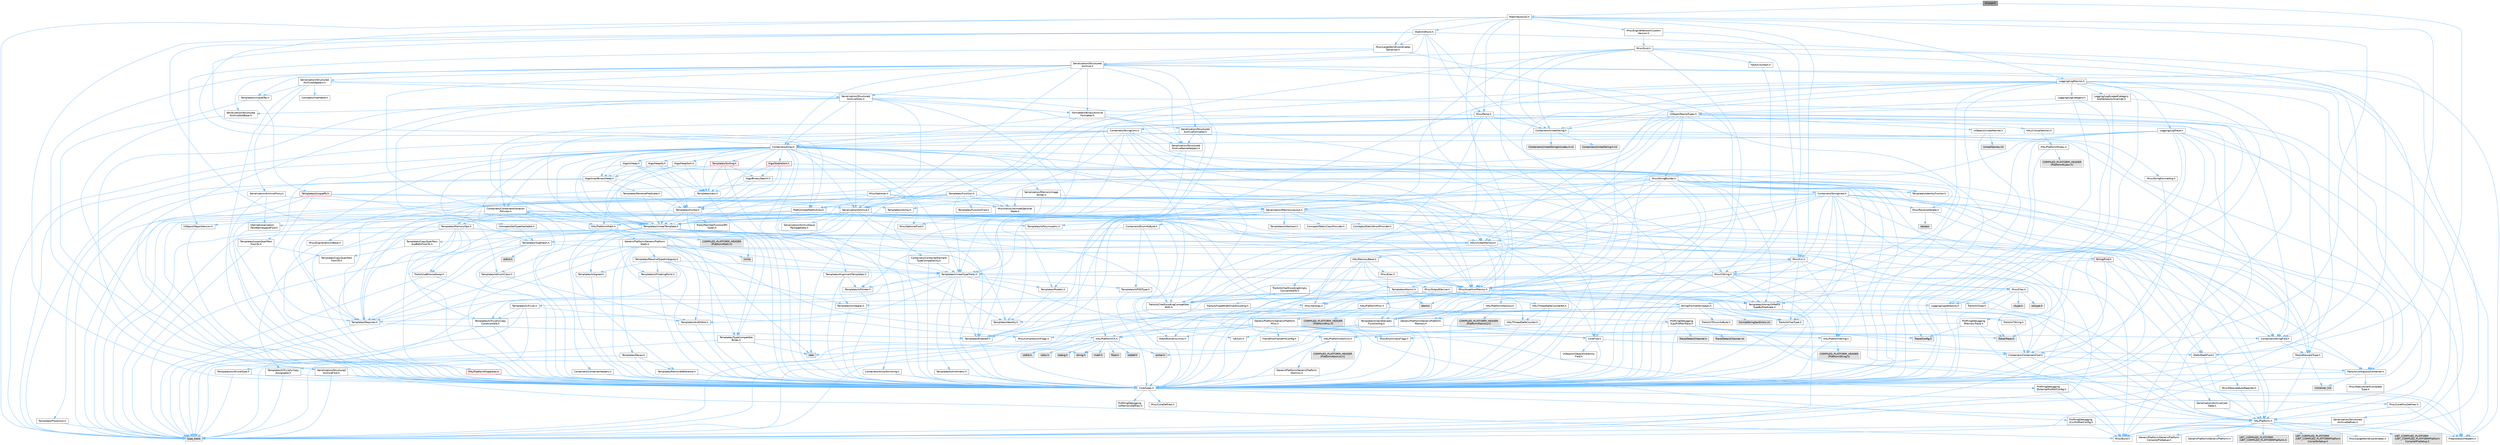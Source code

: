 digraph "ICursor.h"
{
 // INTERACTIVE_SVG=YES
 // LATEX_PDF_SIZE
  bgcolor="transparent";
  edge [fontname=Helvetica,fontsize=10,labelfontname=Helvetica,labelfontsize=10];
  node [fontname=Helvetica,fontsize=10,shape=box,height=0.2,width=0.4];
  Node1 [id="Node000001",label="ICursor.h",height=0.2,width=0.4,color="gray40", fillcolor="grey60", style="filled", fontcolor="black",tooltip=" "];
  Node1 -> Node2 [id="edge1_Node000001_Node000002",color="steelblue1",style="solid",tooltip=" "];
  Node2 [id="Node000002",label="CoreTypes.h",height=0.2,width=0.4,color="grey40", fillcolor="white", style="filled",URL="$dc/dec/CoreTypes_8h.html",tooltip=" "];
  Node2 -> Node3 [id="edge2_Node000002_Node000003",color="steelblue1",style="solid",tooltip=" "];
  Node3 [id="Node000003",label="HAL/Platform.h",height=0.2,width=0.4,color="grey40", fillcolor="white", style="filled",URL="$d9/dd0/Platform_8h.html",tooltip=" "];
  Node3 -> Node4 [id="edge3_Node000003_Node000004",color="steelblue1",style="solid",tooltip=" "];
  Node4 [id="Node000004",label="Misc/Build.h",height=0.2,width=0.4,color="grey40", fillcolor="white", style="filled",URL="$d3/dbb/Build_8h.html",tooltip=" "];
  Node3 -> Node5 [id="edge4_Node000003_Node000005",color="steelblue1",style="solid",tooltip=" "];
  Node5 [id="Node000005",label="Misc/LargeWorldCoordinates.h",height=0.2,width=0.4,color="grey40", fillcolor="white", style="filled",URL="$d2/dcb/LargeWorldCoordinates_8h.html",tooltip=" "];
  Node3 -> Node6 [id="edge5_Node000003_Node000006",color="steelblue1",style="solid",tooltip=" "];
  Node6 [id="Node000006",label="type_traits",height=0.2,width=0.4,color="grey60", fillcolor="#E0E0E0", style="filled",tooltip=" "];
  Node3 -> Node7 [id="edge6_Node000003_Node000007",color="steelblue1",style="solid",tooltip=" "];
  Node7 [id="Node000007",label="PreprocessorHelpers.h",height=0.2,width=0.4,color="grey40", fillcolor="white", style="filled",URL="$db/ddb/PreprocessorHelpers_8h.html",tooltip=" "];
  Node3 -> Node8 [id="edge7_Node000003_Node000008",color="steelblue1",style="solid",tooltip=" "];
  Node8 [id="Node000008",label="UBT_COMPILED_PLATFORM\l/UBT_COMPILED_PLATFORMPlatform\lCompilerPreSetup.h",height=0.2,width=0.4,color="grey60", fillcolor="#E0E0E0", style="filled",tooltip=" "];
  Node3 -> Node9 [id="edge8_Node000003_Node000009",color="steelblue1",style="solid",tooltip=" "];
  Node9 [id="Node000009",label="GenericPlatform/GenericPlatform\lCompilerPreSetup.h",height=0.2,width=0.4,color="grey40", fillcolor="white", style="filled",URL="$d9/dc8/GenericPlatformCompilerPreSetup_8h.html",tooltip=" "];
  Node3 -> Node10 [id="edge9_Node000003_Node000010",color="steelblue1",style="solid",tooltip=" "];
  Node10 [id="Node000010",label="GenericPlatform/GenericPlatform.h",height=0.2,width=0.4,color="grey40", fillcolor="white", style="filled",URL="$d6/d84/GenericPlatform_8h.html",tooltip=" "];
  Node3 -> Node11 [id="edge10_Node000003_Node000011",color="steelblue1",style="solid",tooltip=" "];
  Node11 [id="Node000011",label="UBT_COMPILED_PLATFORM\l/UBT_COMPILED_PLATFORMPlatform.h",height=0.2,width=0.4,color="grey60", fillcolor="#E0E0E0", style="filled",tooltip=" "];
  Node3 -> Node12 [id="edge11_Node000003_Node000012",color="steelblue1",style="solid",tooltip=" "];
  Node12 [id="Node000012",label="UBT_COMPILED_PLATFORM\l/UBT_COMPILED_PLATFORMPlatform\lCompilerSetup.h",height=0.2,width=0.4,color="grey60", fillcolor="#E0E0E0", style="filled",tooltip=" "];
  Node2 -> Node13 [id="edge12_Node000002_Node000013",color="steelblue1",style="solid",tooltip=" "];
  Node13 [id="Node000013",label="ProfilingDebugging\l/UMemoryDefines.h",height=0.2,width=0.4,color="grey40", fillcolor="white", style="filled",URL="$d2/da2/UMemoryDefines_8h.html",tooltip=" "];
  Node2 -> Node14 [id="edge13_Node000002_Node000014",color="steelblue1",style="solid",tooltip=" "];
  Node14 [id="Node000014",label="Misc/CoreMiscDefines.h",height=0.2,width=0.4,color="grey40", fillcolor="white", style="filled",URL="$da/d38/CoreMiscDefines_8h.html",tooltip=" "];
  Node14 -> Node3 [id="edge14_Node000014_Node000003",color="steelblue1",style="solid",tooltip=" "];
  Node14 -> Node7 [id="edge15_Node000014_Node000007",color="steelblue1",style="solid",tooltip=" "];
  Node2 -> Node15 [id="edge16_Node000002_Node000015",color="steelblue1",style="solid",tooltip=" "];
  Node15 [id="Node000015",label="Misc/CoreDefines.h",height=0.2,width=0.4,color="grey40", fillcolor="white", style="filled",URL="$d3/dd2/CoreDefines_8h.html",tooltip=" "];
  Node1 -> Node16 [id="edge17_Node000001_Node000016",color="steelblue1",style="solid",tooltip=" "];
  Node16 [id="Node000016",label="Math/Vector2D.h",height=0.2,width=0.4,color="grey40", fillcolor="white", style="filled",URL="$d3/db0/Vector2D_8h.html",tooltip=" "];
  Node16 -> Node2 [id="edge18_Node000016_Node000002",color="steelblue1",style="solid",tooltip=" "];
  Node16 -> Node17 [id="edge19_Node000016_Node000017",color="steelblue1",style="solid",tooltip=" "];
  Node17 [id="Node000017",label="Math/MathFwd.h",height=0.2,width=0.4,color="grey40", fillcolor="white", style="filled",URL="$d2/d10/MathFwd_8h.html",tooltip=" "];
  Node17 -> Node3 [id="edge20_Node000017_Node000003",color="steelblue1",style="solid",tooltip=" "];
  Node16 -> Node18 [id="edge21_Node000016_Node000018",color="steelblue1",style="solid",tooltip=" "];
  Node18 [id="Node000018",label="Misc/AssertionMacros.h",height=0.2,width=0.4,color="grey40", fillcolor="white", style="filled",URL="$d0/dfa/AssertionMacros_8h.html",tooltip=" "];
  Node18 -> Node2 [id="edge22_Node000018_Node000002",color="steelblue1",style="solid",tooltip=" "];
  Node18 -> Node3 [id="edge23_Node000018_Node000003",color="steelblue1",style="solid",tooltip=" "];
  Node18 -> Node19 [id="edge24_Node000018_Node000019",color="steelblue1",style="solid",tooltip=" "];
  Node19 [id="Node000019",label="HAL/PlatformMisc.h",height=0.2,width=0.4,color="grey40", fillcolor="white", style="filled",URL="$d0/df5/PlatformMisc_8h.html",tooltip=" "];
  Node19 -> Node2 [id="edge25_Node000019_Node000002",color="steelblue1",style="solid",tooltip=" "];
  Node19 -> Node20 [id="edge26_Node000019_Node000020",color="steelblue1",style="solid",tooltip=" "];
  Node20 [id="Node000020",label="GenericPlatform/GenericPlatform\lMisc.h",height=0.2,width=0.4,color="grey40", fillcolor="white", style="filled",URL="$db/d9a/GenericPlatformMisc_8h.html",tooltip=" "];
  Node20 -> Node21 [id="edge27_Node000020_Node000021",color="steelblue1",style="solid",tooltip=" "];
  Node21 [id="Node000021",label="Containers/StringFwd.h",height=0.2,width=0.4,color="grey40", fillcolor="white", style="filled",URL="$df/d37/StringFwd_8h.html",tooltip=" "];
  Node21 -> Node2 [id="edge28_Node000021_Node000002",color="steelblue1",style="solid",tooltip=" "];
  Node21 -> Node22 [id="edge29_Node000021_Node000022",color="steelblue1",style="solid",tooltip=" "];
  Node22 [id="Node000022",label="Traits/ElementType.h",height=0.2,width=0.4,color="grey40", fillcolor="white", style="filled",URL="$d5/d4f/ElementType_8h.html",tooltip=" "];
  Node22 -> Node3 [id="edge30_Node000022_Node000003",color="steelblue1",style="solid",tooltip=" "];
  Node22 -> Node23 [id="edge31_Node000022_Node000023",color="steelblue1",style="solid",tooltip=" "];
  Node23 [id="Node000023",label="initializer_list",height=0.2,width=0.4,color="grey60", fillcolor="#E0E0E0", style="filled",tooltip=" "];
  Node22 -> Node6 [id="edge32_Node000022_Node000006",color="steelblue1",style="solid",tooltip=" "];
  Node21 -> Node24 [id="edge33_Node000021_Node000024",color="steelblue1",style="solid",tooltip=" "];
  Node24 [id="Node000024",label="Traits/IsContiguousContainer.h",height=0.2,width=0.4,color="grey40", fillcolor="white", style="filled",URL="$d5/d3c/IsContiguousContainer_8h.html",tooltip=" "];
  Node24 -> Node2 [id="edge34_Node000024_Node000002",color="steelblue1",style="solid",tooltip=" "];
  Node24 -> Node25 [id="edge35_Node000024_Node000025",color="steelblue1",style="solid",tooltip=" "];
  Node25 [id="Node000025",label="Misc/StaticAssertComplete\lType.h",height=0.2,width=0.4,color="grey40", fillcolor="white", style="filled",URL="$d5/d4e/StaticAssertCompleteType_8h.html",tooltip=" "];
  Node24 -> Node23 [id="edge36_Node000024_Node000023",color="steelblue1",style="solid",tooltip=" "];
  Node20 -> Node26 [id="edge37_Node000020_Node000026",color="steelblue1",style="solid",tooltip=" "];
  Node26 [id="Node000026",label="CoreFwd.h",height=0.2,width=0.4,color="grey40", fillcolor="white", style="filled",URL="$d1/d1e/CoreFwd_8h.html",tooltip=" "];
  Node26 -> Node2 [id="edge38_Node000026_Node000002",color="steelblue1",style="solid",tooltip=" "];
  Node26 -> Node27 [id="edge39_Node000026_Node000027",color="steelblue1",style="solid",tooltip=" "];
  Node27 [id="Node000027",label="Containers/ContainersFwd.h",height=0.2,width=0.4,color="grey40", fillcolor="white", style="filled",URL="$d4/d0a/ContainersFwd_8h.html",tooltip=" "];
  Node27 -> Node3 [id="edge40_Node000027_Node000003",color="steelblue1",style="solid",tooltip=" "];
  Node27 -> Node2 [id="edge41_Node000027_Node000002",color="steelblue1",style="solid",tooltip=" "];
  Node27 -> Node24 [id="edge42_Node000027_Node000024",color="steelblue1",style="solid",tooltip=" "];
  Node26 -> Node17 [id="edge43_Node000026_Node000017",color="steelblue1",style="solid",tooltip=" "];
  Node26 -> Node28 [id="edge44_Node000026_Node000028",color="steelblue1",style="solid",tooltip=" "];
  Node28 [id="Node000028",label="UObject/UObjectHierarchy\lFwd.h",height=0.2,width=0.4,color="grey40", fillcolor="white", style="filled",URL="$d3/d13/UObjectHierarchyFwd_8h.html",tooltip=" "];
  Node20 -> Node2 [id="edge45_Node000020_Node000002",color="steelblue1",style="solid",tooltip=" "];
  Node20 -> Node29 [id="edge46_Node000020_Node000029",color="steelblue1",style="solid",tooltip=" "];
  Node29 [id="Node000029",label="FramePro/FrameProConfig.h",height=0.2,width=0.4,color="grey40", fillcolor="white", style="filled",URL="$d7/d90/FrameProConfig_8h.html",tooltip=" "];
  Node20 -> Node30 [id="edge47_Node000020_Node000030",color="steelblue1",style="solid",tooltip=" "];
  Node30 [id="Node000030",label="HAL/PlatformCrt.h",height=0.2,width=0.4,color="grey40", fillcolor="white", style="filled",URL="$d8/d75/PlatformCrt_8h.html",tooltip=" "];
  Node30 -> Node31 [id="edge48_Node000030_Node000031",color="steelblue1",style="solid",tooltip=" "];
  Node31 [id="Node000031",label="new",height=0.2,width=0.4,color="grey60", fillcolor="#E0E0E0", style="filled",tooltip=" "];
  Node30 -> Node32 [id="edge49_Node000030_Node000032",color="steelblue1",style="solid",tooltip=" "];
  Node32 [id="Node000032",label="wchar.h",height=0.2,width=0.4,color="grey60", fillcolor="#E0E0E0", style="filled",tooltip=" "];
  Node30 -> Node33 [id="edge50_Node000030_Node000033",color="steelblue1",style="solid",tooltip=" "];
  Node33 [id="Node000033",label="stddef.h",height=0.2,width=0.4,color="grey60", fillcolor="#E0E0E0", style="filled",tooltip=" "];
  Node30 -> Node34 [id="edge51_Node000030_Node000034",color="steelblue1",style="solid",tooltip=" "];
  Node34 [id="Node000034",label="stdlib.h",height=0.2,width=0.4,color="grey60", fillcolor="#E0E0E0", style="filled",tooltip=" "];
  Node30 -> Node35 [id="edge52_Node000030_Node000035",color="steelblue1",style="solid",tooltip=" "];
  Node35 [id="Node000035",label="stdio.h",height=0.2,width=0.4,color="grey60", fillcolor="#E0E0E0", style="filled",tooltip=" "];
  Node30 -> Node36 [id="edge53_Node000030_Node000036",color="steelblue1",style="solid",tooltip=" "];
  Node36 [id="Node000036",label="stdarg.h",height=0.2,width=0.4,color="grey60", fillcolor="#E0E0E0", style="filled",tooltip=" "];
  Node30 -> Node37 [id="edge54_Node000030_Node000037",color="steelblue1",style="solid",tooltip=" "];
  Node37 [id="Node000037",label="math.h",height=0.2,width=0.4,color="grey60", fillcolor="#E0E0E0", style="filled",tooltip=" "];
  Node30 -> Node38 [id="edge55_Node000030_Node000038",color="steelblue1",style="solid",tooltip=" "];
  Node38 [id="Node000038",label="float.h",height=0.2,width=0.4,color="grey60", fillcolor="#E0E0E0", style="filled",tooltip=" "];
  Node30 -> Node39 [id="edge56_Node000030_Node000039",color="steelblue1",style="solid",tooltip=" "];
  Node39 [id="Node000039",label="string.h",height=0.2,width=0.4,color="grey60", fillcolor="#E0E0E0", style="filled",tooltip=" "];
  Node20 -> Node40 [id="edge57_Node000020_Node000040",color="steelblue1",style="solid",tooltip=" "];
  Node40 [id="Node000040",label="Math/NumericLimits.h",height=0.2,width=0.4,color="grey40", fillcolor="white", style="filled",URL="$df/d1b/NumericLimits_8h.html",tooltip=" "];
  Node40 -> Node2 [id="edge58_Node000040_Node000002",color="steelblue1",style="solid",tooltip=" "];
  Node20 -> Node41 [id="edge59_Node000020_Node000041",color="steelblue1",style="solid",tooltip=" "];
  Node41 [id="Node000041",label="Misc/CompressionFlags.h",height=0.2,width=0.4,color="grey40", fillcolor="white", style="filled",URL="$d9/d76/CompressionFlags_8h.html",tooltip=" "];
  Node20 -> Node42 [id="edge60_Node000020_Node000042",color="steelblue1",style="solid",tooltip=" "];
  Node42 [id="Node000042",label="Misc/EnumClassFlags.h",height=0.2,width=0.4,color="grey40", fillcolor="white", style="filled",URL="$d8/de7/EnumClassFlags_8h.html",tooltip=" "];
  Node20 -> Node43 [id="edge61_Node000020_Node000043",color="steelblue1",style="solid",tooltip=" "];
  Node43 [id="Node000043",label="ProfilingDebugging\l/CsvProfilerConfig.h",height=0.2,width=0.4,color="grey40", fillcolor="white", style="filled",URL="$d3/d88/CsvProfilerConfig_8h.html",tooltip=" "];
  Node43 -> Node4 [id="edge62_Node000043_Node000004",color="steelblue1",style="solid",tooltip=" "];
  Node20 -> Node44 [id="edge63_Node000020_Node000044",color="steelblue1",style="solid",tooltip=" "];
  Node44 [id="Node000044",label="ProfilingDebugging\l/ExternalProfilerConfig.h",height=0.2,width=0.4,color="grey40", fillcolor="white", style="filled",URL="$d3/dbb/ExternalProfilerConfig_8h.html",tooltip=" "];
  Node44 -> Node4 [id="edge64_Node000044_Node000004",color="steelblue1",style="solid",tooltip=" "];
  Node19 -> Node45 [id="edge65_Node000019_Node000045",color="steelblue1",style="solid",tooltip=" "];
  Node45 [id="Node000045",label="COMPILED_PLATFORM_HEADER\l(PlatformMisc.h)",height=0.2,width=0.4,color="grey60", fillcolor="#E0E0E0", style="filled",tooltip=" "];
  Node19 -> Node46 [id="edge66_Node000019_Node000046",color="steelblue1",style="solid",tooltip=" "];
  Node46 [id="Node000046",label="ProfilingDebugging\l/CpuProfilerTrace.h",height=0.2,width=0.4,color="grey40", fillcolor="white", style="filled",URL="$da/dcb/CpuProfilerTrace_8h.html",tooltip=" "];
  Node46 -> Node2 [id="edge67_Node000046_Node000002",color="steelblue1",style="solid",tooltip=" "];
  Node46 -> Node27 [id="edge68_Node000046_Node000027",color="steelblue1",style="solid",tooltip=" "];
  Node46 -> Node47 [id="edge69_Node000046_Node000047",color="steelblue1",style="solid",tooltip=" "];
  Node47 [id="Node000047",label="HAL/PlatformAtomics.h",height=0.2,width=0.4,color="grey40", fillcolor="white", style="filled",URL="$d3/d36/PlatformAtomics_8h.html",tooltip=" "];
  Node47 -> Node2 [id="edge70_Node000047_Node000002",color="steelblue1",style="solid",tooltip=" "];
  Node47 -> Node48 [id="edge71_Node000047_Node000048",color="steelblue1",style="solid",tooltip=" "];
  Node48 [id="Node000048",label="GenericPlatform/GenericPlatform\lAtomics.h",height=0.2,width=0.4,color="grey40", fillcolor="white", style="filled",URL="$da/d72/GenericPlatformAtomics_8h.html",tooltip=" "];
  Node48 -> Node2 [id="edge72_Node000048_Node000002",color="steelblue1",style="solid",tooltip=" "];
  Node47 -> Node49 [id="edge73_Node000047_Node000049",color="steelblue1",style="solid",tooltip=" "];
  Node49 [id="Node000049",label="COMPILED_PLATFORM_HEADER\l(PlatformAtomics.h)",height=0.2,width=0.4,color="grey60", fillcolor="#E0E0E0", style="filled",tooltip=" "];
  Node46 -> Node7 [id="edge74_Node000046_Node000007",color="steelblue1",style="solid",tooltip=" "];
  Node46 -> Node4 [id="edge75_Node000046_Node000004",color="steelblue1",style="solid",tooltip=" "];
  Node46 -> Node50 [id="edge76_Node000046_Node000050",color="steelblue1",style="solid",tooltip=" "];
  Node50 [id="Node000050",label="Trace/Config.h",height=0.2,width=0.4,color="grey60", fillcolor="#E0E0E0", style="filled",tooltip=" "];
  Node46 -> Node51 [id="edge77_Node000046_Node000051",color="steelblue1",style="solid",tooltip=" "];
  Node51 [id="Node000051",label="Trace/Detail/Channel.h",height=0.2,width=0.4,color="grey60", fillcolor="#E0E0E0", style="filled",tooltip=" "];
  Node46 -> Node52 [id="edge78_Node000046_Node000052",color="steelblue1",style="solid",tooltip=" "];
  Node52 [id="Node000052",label="Trace/Detail/Channel.inl",height=0.2,width=0.4,color="grey60", fillcolor="#E0E0E0", style="filled",tooltip=" "];
  Node46 -> Node53 [id="edge79_Node000046_Node000053",color="steelblue1",style="solid",tooltip=" "];
  Node53 [id="Node000053",label="Trace/Trace.h",height=0.2,width=0.4,color="grey60", fillcolor="#E0E0E0", style="filled",tooltip=" "];
  Node18 -> Node7 [id="edge80_Node000018_Node000007",color="steelblue1",style="solid",tooltip=" "];
  Node18 -> Node54 [id="edge81_Node000018_Node000054",color="steelblue1",style="solid",tooltip=" "];
  Node54 [id="Node000054",label="Templates/EnableIf.h",height=0.2,width=0.4,color="grey40", fillcolor="white", style="filled",URL="$d7/d60/EnableIf_8h.html",tooltip=" "];
  Node54 -> Node2 [id="edge82_Node000054_Node000002",color="steelblue1",style="solid",tooltip=" "];
  Node18 -> Node55 [id="edge83_Node000018_Node000055",color="steelblue1",style="solid",tooltip=" "];
  Node55 [id="Node000055",label="Templates/IsArrayOrRefOf\lTypeByPredicate.h",height=0.2,width=0.4,color="grey40", fillcolor="white", style="filled",URL="$d6/da1/IsArrayOrRefOfTypeByPredicate_8h.html",tooltip=" "];
  Node55 -> Node2 [id="edge84_Node000055_Node000002",color="steelblue1",style="solid",tooltip=" "];
  Node18 -> Node56 [id="edge85_Node000018_Node000056",color="steelblue1",style="solid",tooltip=" "];
  Node56 [id="Node000056",label="Templates/IsValidVariadic\lFunctionArg.h",height=0.2,width=0.4,color="grey40", fillcolor="white", style="filled",URL="$d0/dc8/IsValidVariadicFunctionArg_8h.html",tooltip=" "];
  Node56 -> Node2 [id="edge86_Node000056_Node000002",color="steelblue1",style="solid",tooltip=" "];
  Node56 -> Node57 [id="edge87_Node000056_Node000057",color="steelblue1",style="solid",tooltip=" "];
  Node57 [id="Node000057",label="IsEnum.h",height=0.2,width=0.4,color="grey40", fillcolor="white", style="filled",URL="$d4/de5/IsEnum_8h.html",tooltip=" "];
  Node56 -> Node6 [id="edge88_Node000056_Node000006",color="steelblue1",style="solid",tooltip=" "];
  Node18 -> Node58 [id="edge89_Node000018_Node000058",color="steelblue1",style="solid",tooltip=" "];
  Node58 [id="Node000058",label="Traits/IsCharEncodingCompatible\lWith.h",height=0.2,width=0.4,color="grey40", fillcolor="white", style="filled",URL="$df/dd1/IsCharEncodingCompatibleWith_8h.html",tooltip=" "];
  Node58 -> Node6 [id="edge90_Node000058_Node000006",color="steelblue1",style="solid",tooltip=" "];
  Node58 -> Node59 [id="edge91_Node000058_Node000059",color="steelblue1",style="solid",tooltip=" "];
  Node59 [id="Node000059",label="Traits/IsCharType.h",height=0.2,width=0.4,color="grey40", fillcolor="white", style="filled",URL="$db/d51/IsCharType_8h.html",tooltip=" "];
  Node59 -> Node2 [id="edge92_Node000059_Node000002",color="steelblue1",style="solid",tooltip=" "];
  Node18 -> Node60 [id="edge93_Node000018_Node000060",color="steelblue1",style="solid",tooltip=" "];
  Node60 [id="Node000060",label="Misc/VarArgs.h",height=0.2,width=0.4,color="grey40", fillcolor="white", style="filled",URL="$d5/d6f/VarArgs_8h.html",tooltip=" "];
  Node60 -> Node2 [id="edge94_Node000060_Node000002",color="steelblue1",style="solid",tooltip=" "];
  Node18 -> Node61 [id="edge95_Node000018_Node000061",color="steelblue1",style="solid",tooltip=" "];
  Node61 [id="Node000061",label="String/FormatStringSan.h",height=0.2,width=0.4,color="grey40", fillcolor="white", style="filled",URL="$d3/d8b/FormatStringSan_8h.html",tooltip=" "];
  Node61 -> Node6 [id="edge96_Node000061_Node000006",color="steelblue1",style="solid",tooltip=" "];
  Node61 -> Node2 [id="edge97_Node000061_Node000002",color="steelblue1",style="solid",tooltip=" "];
  Node61 -> Node62 [id="edge98_Node000061_Node000062",color="steelblue1",style="solid",tooltip=" "];
  Node62 [id="Node000062",label="Templates/Requires.h",height=0.2,width=0.4,color="grey40", fillcolor="white", style="filled",URL="$dc/d96/Requires_8h.html",tooltip=" "];
  Node62 -> Node54 [id="edge99_Node000062_Node000054",color="steelblue1",style="solid",tooltip=" "];
  Node62 -> Node6 [id="edge100_Node000062_Node000006",color="steelblue1",style="solid",tooltip=" "];
  Node61 -> Node63 [id="edge101_Node000061_Node000063",color="steelblue1",style="solid",tooltip=" "];
  Node63 [id="Node000063",label="Templates/Identity.h",height=0.2,width=0.4,color="grey40", fillcolor="white", style="filled",URL="$d0/dd5/Identity_8h.html",tooltip=" "];
  Node61 -> Node56 [id="edge102_Node000061_Node000056",color="steelblue1",style="solid",tooltip=" "];
  Node61 -> Node59 [id="edge103_Node000061_Node000059",color="steelblue1",style="solid",tooltip=" "];
  Node61 -> Node64 [id="edge104_Node000061_Node000064",color="steelblue1",style="solid",tooltip=" "];
  Node64 [id="Node000064",label="Traits/IsTEnumAsByte.h",height=0.2,width=0.4,color="grey40", fillcolor="white", style="filled",URL="$d1/de6/IsTEnumAsByte_8h.html",tooltip=" "];
  Node61 -> Node65 [id="edge105_Node000061_Node000065",color="steelblue1",style="solid",tooltip=" "];
  Node65 [id="Node000065",label="Traits/IsTString.h",height=0.2,width=0.4,color="grey40", fillcolor="white", style="filled",URL="$d0/df8/IsTString_8h.html",tooltip=" "];
  Node65 -> Node27 [id="edge106_Node000065_Node000027",color="steelblue1",style="solid",tooltip=" "];
  Node61 -> Node27 [id="edge107_Node000061_Node000027",color="steelblue1",style="solid",tooltip=" "];
  Node61 -> Node66 [id="edge108_Node000061_Node000066",color="steelblue1",style="solid",tooltip=" "];
  Node66 [id="Node000066",label="FormatStringSanErrors.inl",height=0.2,width=0.4,color="grey60", fillcolor="#E0E0E0", style="filled",tooltip=" "];
  Node18 -> Node67 [id="edge109_Node000018_Node000067",color="steelblue1",style="solid",tooltip=" "];
  Node67 [id="Node000067",label="atomic",height=0.2,width=0.4,color="grey60", fillcolor="#E0E0E0", style="filled",tooltip=" "];
  Node16 -> Node68 [id="edge110_Node000016_Node000068",color="steelblue1",style="solid",tooltip=" "];
  Node68 [id="Node000068",label="Misc/Crc.h",height=0.2,width=0.4,color="grey40", fillcolor="white", style="filled",URL="$d4/dd2/Crc_8h.html",tooltip=" "];
  Node68 -> Node2 [id="edge111_Node000068_Node000002",color="steelblue1",style="solid",tooltip=" "];
  Node68 -> Node69 [id="edge112_Node000068_Node000069",color="steelblue1",style="solid",tooltip=" "];
  Node69 [id="Node000069",label="HAL/PlatformString.h",height=0.2,width=0.4,color="grey40", fillcolor="white", style="filled",URL="$db/db5/PlatformString_8h.html",tooltip=" "];
  Node69 -> Node2 [id="edge113_Node000069_Node000002",color="steelblue1",style="solid",tooltip=" "];
  Node69 -> Node70 [id="edge114_Node000069_Node000070",color="steelblue1",style="solid",tooltip=" "];
  Node70 [id="Node000070",label="COMPILED_PLATFORM_HEADER\l(PlatformString.h)",height=0.2,width=0.4,color="grey60", fillcolor="#E0E0E0", style="filled",tooltip=" "];
  Node68 -> Node18 [id="edge115_Node000068_Node000018",color="steelblue1",style="solid",tooltip=" "];
  Node68 -> Node71 [id="edge116_Node000068_Node000071",color="steelblue1",style="solid",tooltip=" "];
  Node71 [id="Node000071",label="Misc/CString.h",height=0.2,width=0.4,color="grey40", fillcolor="white", style="filled",URL="$d2/d49/CString_8h.html",tooltip=" "];
  Node71 -> Node2 [id="edge117_Node000071_Node000002",color="steelblue1",style="solid",tooltip=" "];
  Node71 -> Node30 [id="edge118_Node000071_Node000030",color="steelblue1",style="solid",tooltip=" "];
  Node71 -> Node69 [id="edge119_Node000071_Node000069",color="steelblue1",style="solid",tooltip=" "];
  Node71 -> Node18 [id="edge120_Node000071_Node000018",color="steelblue1",style="solid",tooltip=" "];
  Node71 -> Node72 [id="edge121_Node000071_Node000072",color="steelblue1",style="solid",tooltip=" "];
  Node72 [id="Node000072",label="Misc/Char.h",height=0.2,width=0.4,color="grey40", fillcolor="white", style="filled",URL="$d0/d58/Char_8h.html",tooltip=" "];
  Node72 -> Node2 [id="edge122_Node000072_Node000002",color="steelblue1",style="solid",tooltip=" "];
  Node72 -> Node73 [id="edge123_Node000072_Node000073",color="steelblue1",style="solid",tooltip=" "];
  Node73 [id="Node000073",label="Traits/IntType.h",height=0.2,width=0.4,color="grey40", fillcolor="white", style="filled",URL="$d7/deb/IntType_8h.html",tooltip=" "];
  Node73 -> Node3 [id="edge124_Node000073_Node000003",color="steelblue1",style="solid",tooltip=" "];
  Node72 -> Node74 [id="edge125_Node000072_Node000074",color="steelblue1",style="solid",tooltip=" "];
  Node74 [id="Node000074",label="ctype.h",height=0.2,width=0.4,color="grey60", fillcolor="#E0E0E0", style="filled",tooltip=" "];
  Node72 -> Node75 [id="edge126_Node000072_Node000075",color="steelblue1",style="solid",tooltip=" "];
  Node75 [id="Node000075",label="wctype.h",height=0.2,width=0.4,color="grey60", fillcolor="#E0E0E0", style="filled",tooltip=" "];
  Node72 -> Node6 [id="edge127_Node000072_Node000006",color="steelblue1",style="solid",tooltip=" "];
  Node71 -> Node60 [id="edge128_Node000071_Node000060",color="steelblue1",style="solid",tooltip=" "];
  Node71 -> Node55 [id="edge129_Node000071_Node000055",color="steelblue1",style="solid",tooltip=" "];
  Node71 -> Node56 [id="edge130_Node000071_Node000056",color="steelblue1",style="solid",tooltip=" "];
  Node71 -> Node58 [id="edge131_Node000071_Node000058",color="steelblue1",style="solid",tooltip=" "];
  Node68 -> Node72 [id="edge132_Node000068_Node000072",color="steelblue1",style="solid",tooltip=" "];
  Node68 -> Node76 [id="edge133_Node000068_Node000076",color="steelblue1",style="solid",tooltip=" "];
  Node76 [id="Node000076",label="Templates/UnrealTypeTraits.h",height=0.2,width=0.4,color="grey40", fillcolor="white", style="filled",URL="$d2/d2d/UnrealTypeTraits_8h.html",tooltip=" "];
  Node76 -> Node2 [id="edge134_Node000076_Node000002",color="steelblue1",style="solid",tooltip=" "];
  Node76 -> Node77 [id="edge135_Node000076_Node000077",color="steelblue1",style="solid",tooltip=" "];
  Node77 [id="Node000077",label="Templates/IsPointer.h",height=0.2,width=0.4,color="grey40", fillcolor="white", style="filled",URL="$d7/d05/IsPointer_8h.html",tooltip=" "];
  Node77 -> Node2 [id="edge136_Node000077_Node000002",color="steelblue1",style="solid",tooltip=" "];
  Node76 -> Node18 [id="edge137_Node000076_Node000018",color="steelblue1",style="solid",tooltip=" "];
  Node76 -> Node78 [id="edge138_Node000076_Node000078",color="steelblue1",style="solid",tooltip=" "];
  Node78 [id="Node000078",label="Templates/AndOrNot.h",height=0.2,width=0.4,color="grey40", fillcolor="white", style="filled",URL="$db/d0a/AndOrNot_8h.html",tooltip=" "];
  Node78 -> Node2 [id="edge139_Node000078_Node000002",color="steelblue1",style="solid",tooltip=" "];
  Node76 -> Node54 [id="edge140_Node000076_Node000054",color="steelblue1",style="solid",tooltip=" "];
  Node76 -> Node79 [id="edge141_Node000076_Node000079",color="steelblue1",style="solid",tooltip=" "];
  Node79 [id="Node000079",label="Templates/IsArithmetic.h",height=0.2,width=0.4,color="grey40", fillcolor="white", style="filled",URL="$d2/d5d/IsArithmetic_8h.html",tooltip=" "];
  Node79 -> Node2 [id="edge142_Node000079_Node000002",color="steelblue1",style="solid",tooltip=" "];
  Node76 -> Node57 [id="edge143_Node000076_Node000057",color="steelblue1",style="solid",tooltip=" "];
  Node76 -> Node80 [id="edge144_Node000076_Node000080",color="steelblue1",style="solid",tooltip=" "];
  Node80 [id="Node000080",label="Templates/Models.h",height=0.2,width=0.4,color="grey40", fillcolor="white", style="filled",URL="$d3/d0c/Models_8h.html",tooltip=" "];
  Node80 -> Node63 [id="edge145_Node000080_Node000063",color="steelblue1",style="solid",tooltip=" "];
  Node76 -> Node81 [id="edge146_Node000076_Node000081",color="steelblue1",style="solid",tooltip=" "];
  Node81 [id="Node000081",label="Templates/IsPODType.h",height=0.2,width=0.4,color="grey40", fillcolor="white", style="filled",URL="$d7/db1/IsPODType_8h.html",tooltip=" "];
  Node81 -> Node2 [id="edge147_Node000081_Node000002",color="steelblue1",style="solid",tooltip=" "];
  Node76 -> Node82 [id="edge148_Node000076_Node000082",color="steelblue1",style="solid",tooltip=" "];
  Node82 [id="Node000082",label="Templates/IsUECoreType.h",height=0.2,width=0.4,color="grey40", fillcolor="white", style="filled",URL="$d1/db8/IsUECoreType_8h.html",tooltip=" "];
  Node82 -> Node2 [id="edge149_Node000082_Node000002",color="steelblue1",style="solid",tooltip=" "];
  Node82 -> Node6 [id="edge150_Node000082_Node000006",color="steelblue1",style="solid",tooltip=" "];
  Node76 -> Node83 [id="edge151_Node000076_Node000083",color="steelblue1",style="solid",tooltip=" "];
  Node83 [id="Node000083",label="Templates/IsTriviallyCopy\lConstructible.h",height=0.2,width=0.4,color="grey40", fillcolor="white", style="filled",URL="$d3/d78/IsTriviallyCopyConstructible_8h.html",tooltip=" "];
  Node83 -> Node2 [id="edge152_Node000083_Node000002",color="steelblue1",style="solid",tooltip=" "];
  Node83 -> Node6 [id="edge153_Node000083_Node000006",color="steelblue1",style="solid",tooltip=" "];
  Node68 -> Node59 [id="edge154_Node000068_Node000059",color="steelblue1",style="solid",tooltip=" "];
  Node16 -> Node84 [id="edge155_Node000016_Node000084",color="steelblue1",style="solid",tooltip=" "];
  Node84 [id="Node000084",label="Math/UnrealMathUtility.h",height=0.2,width=0.4,color="grey40", fillcolor="white", style="filled",URL="$db/db8/UnrealMathUtility_8h.html",tooltip=" "];
  Node84 -> Node2 [id="edge156_Node000084_Node000002",color="steelblue1",style="solid",tooltip=" "];
  Node84 -> Node18 [id="edge157_Node000084_Node000018",color="steelblue1",style="solid",tooltip=" "];
  Node84 -> Node85 [id="edge158_Node000084_Node000085",color="steelblue1",style="solid",tooltip=" "];
  Node85 [id="Node000085",label="HAL/PlatformMath.h",height=0.2,width=0.4,color="grey40", fillcolor="white", style="filled",URL="$dc/d53/PlatformMath_8h.html",tooltip=" "];
  Node85 -> Node2 [id="edge159_Node000085_Node000002",color="steelblue1",style="solid",tooltip=" "];
  Node85 -> Node86 [id="edge160_Node000085_Node000086",color="steelblue1",style="solid",tooltip=" "];
  Node86 [id="Node000086",label="GenericPlatform/GenericPlatform\lMath.h",height=0.2,width=0.4,color="grey40", fillcolor="white", style="filled",URL="$d5/d79/GenericPlatformMath_8h.html",tooltip=" "];
  Node86 -> Node2 [id="edge161_Node000086_Node000002",color="steelblue1",style="solid",tooltip=" "];
  Node86 -> Node27 [id="edge162_Node000086_Node000027",color="steelblue1",style="solid",tooltip=" "];
  Node86 -> Node30 [id="edge163_Node000086_Node000030",color="steelblue1",style="solid",tooltip=" "];
  Node86 -> Node78 [id="edge164_Node000086_Node000078",color="steelblue1",style="solid",tooltip=" "];
  Node86 -> Node87 [id="edge165_Node000086_Node000087",color="steelblue1",style="solid",tooltip=" "];
  Node87 [id="Node000087",label="Templates/Decay.h",height=0.2,width=0.4,color="grey40", fillcolor="white", style="filled",URL="$dd/d0f/Decay_8h.html",tooltip=" "];
  Node87 -> Node2 [id="edge166_Node000087_Node000002",color="steelblue1",style="solid",tooltip=" "];
  Node87 -> Node88 [id="edge167_Node000087_Node000088",color="steelblue1",style="solid",tooltip=" "];
  Node88 [id="Node000088",label="Templates/RemoveReference.h",height=0.2,width=0.4,color="grey40", fillcolor="white", style="filled",URL="$da/dbe/RemoveReference_8h.html",tooltip=" "];
  Node88 -> Node2 [id="edge168_Node000088_Node000002",color="steelblue1",style="solid",tooltip=" "];
  Node87 -> Node6 [id="edge169_Node000087_Node000006",color="steelblue1",style="solid",tooltip=" "];
  Node86 -> Node89 [id="edge170_Node000086_Node000089",color="steelblue1",style="solid",tooltip=" "];
  Node89 [id="Node000089",label="Templates/IsFloatingPoint.h",height=0.2,width=0.4,color="grey40", fillcolor="white", style="filled",URL="$d3/d11/IsFloatingPoint_8h.html",tooltip=" "];
  Node89 -> Node2 [id="edge171_Node000089_Node000002",color="steelblue1",style="solid",tooltip=" "];
  Node86 -> Node76 [id="edge172_Node000086_Node000076",color="steelblue1",style="solid",tooltip=" "];
  Node86 -> Node62 [id="edge173_Node000086_Node000062",color="steelblue1",style="solid",tooltip=" "];
  Node86 -> Node90 [id="edge174_Node000086_Node000090",color="steelblue1",style="solid",tooltip=" "];
  Node90 [id="Node000090",label="Templates/ResolveTypeAmbiguity.h",height=0.2,width=0.4,color="grey40", fillcolor="white", style="filled",URL="$df/d1f/ResolveTypeAmbiguity_8h.html",tooltip=" "];
  Node90 -> Node2 [id="edge175_Node000090_Node000002",color="steelblue1",style="solid",tooltip=" "];
  Node90 -> Node89 [id="edge176_Node000090_Node000089",color="steelblue1",style="solid",tooltip=" "];
  Node90 -> Node76 [id="edge177_Node000090_Node000076",color="steelblue1",style="solid",tooltip=" "];
  Node90 -> Node91 [id="edge178_Node000090_Node000091",color="steelblue1",style="solid",tooltip=" "];
  Node91 [id="Node000091",label="Templates/IsSigned.h",height=0.2,width=0.4,color="grey40", fillcolor="white", style="filled",URL="$d8/dd8/IsSigned_8h.html",tooltip=" "];
  Node91 -> Node2 [id="edge179_Node000091_Node000002",color="steelblue1",style="solid",tooltip=" "];
  Node90 -> Node92 [id="edge180_Node000090_Node000092",color="steelblue1",style="solid",tooltip=" "];
  Node92 [id="Node000092",label="Templates/IsIntegral.h",height=0.2,width=0.4,color="grey40", fillcolor="white", style="filled",URL="$da/d64/IsIntegral_8h.html",tooltip=" "];
  Node92 -> Node2 [id="edge181_Node000092_Node000002",color="steelblue1",style="solid",tooltip=" "];
  Node90 -> Node62 [id="edge182_Node000090_Node000062",color="steelblue1",style="solid",tooltip=" "];
  Node86 -> Node93 [id="edge183_Node000086_Node000093",color="steelblue1",style="solid",tooltip=" "];
  Node93 [id="Node000093",label="Templates/TypeCompatible\lBytes.h",height=0.2,width=0.4,color="grey40", fillcolor="white", style="filled",URL="$df/d0a/TypeCompatibleBytes_8h.html",tooltip=" "];
  Node93 -> Node2 [id="edge184_Node000093_Node000002",color="steelblue1",style="solid",tooltip=" "];
  Node93 -> Node39 [id="edge185_Node000093_Node000039",color="steelblue1",style="solid",tooltip=" "];
  Node93 -> Node31 [id="edge186_Node000093_Node000031",color="steelblue1",style="solid",tooltip=" "];
  Node93 -> Node6 [id="edge187_Node000093_Node000006",color="steelblue1",style="solid",tooltip=" "];
  Node86 -> Node94 [id="edge188_Node000086_Node000094",color="steelblue1",style="solid",tooltip=" "];
  Node94 [id="Node000094",label="limits",height=0.2,width=0.4,color="grey60", fillcolor="#E0E0E0", style="filled",tooltip=" "];
  Node86 -> Node6 [id="edge189_Node000086_Node000006",color="steelblue1",style="solid",tooltip=" "];
  Node85 -> Node95 [id="edge190_Node000085_Node000095",color="steelblue1",style="solid",tooltip=" "];
  Node95 [id="Node000095",label="COMPILED_PLATFORM_HEADER\l(PlatformMath.h)",height=0.2,width=0.4,color="grey60", fillcolor="#E0E0E0", style="filled",tooltip=" "];
  Node84 -> Node17 [id="edge191_Node000084_Node000017",color="steelblue1",style="solid",tooltip=" "];
  Node84 -> Node63 [id="edge192_Node000084_Node000063",color="steelblue1",style="solid",tooltip=" "];
  Node84 -> Node62 [id="edge193_Node000084_Node000062",color="steelblue1",style="solid",tooltip=" "];
  Node16 -> Node96 [id="edge194_Node000016_Node000096",color="steelblue1",style="solid",tooltip=" "];
  Node96 [id="Node000096",label="Containers/UnrealString.h",height=0.2,width=0.4,color="grey40", fillcolor="white", style="filled",URL="$d5/dba/UnrealString_8h.html",tooltip=" "];
  Node96 -> Node97 [id="edge195_Node000096_Node000097",color="steelblue1",style="solid",tooltip=" "];
  Node97 [id="Node000097",label="Containers/UnrealStringIncludes.h.inl",height=0.2,width=0.4,color="grey60", fillcolor="#E0E0E0", style="filled",tooltip=" "];
  Node96 -> Node98 [id="edge196_Node000096_Node000098",color="steelblue1",style="solid",tooltip=" "];
  Node98 [id="Node000098",label="Containers/UnrealString.h.inl",height=0.2,width=0.4,color="grey60", fillcolor="#E0E0E0", style="filled",tooltip=" "];
  Node96 -> Node99 [id="edge197_Node000096_Node000099",color="steelblue1",style="solid",tooltip=" "];
  Node99 [id="Node000099",label="Misc/StringFormatArg.h",height=0.2,width=0.4,color="grey40", fillcolor="white", style="filled",URL="$d2/d16/StringFormatArg_8h.html",tooltip=" "];
  Node99 -> Node27 [id="edge198_Node000099_Node000027",color="steelblue1",style="solid",tooltip=" "];
  Node16 -> Node100 [id="edge199_Node000016_Node000100",color="steelblue1",style="solid",tooltip=" "];
  Node100 [id="Node000100",label="Misc/Parse.h",height=0.2,width=0.4,color="grey40", fillcolor="white", style="filled",URL="$dc/d71/Parse_8h.html",tooltip=" "];
  Node100 -> Node21 [id="edge200_Node000100_Node000021",color="steelblue1",style="solid",tooltip=" "];
  Node100 -> Node96 [id="edge201_Node000100_Node000096",color="steelblue1",style="solid",tooltip=" "];
  Node100 -> Node2 [id="edge202_Node000100_Node000002",color="steelblue1",style="solid",tooltip=" "];
  Node100 -> Node30 [id="edge203_Node000100_Node000030",color="steelblue1",style="solid",tooltip=" "];
  Node100 -> Node4 [id="edge204_Node000100_Node000004",color="steelblue1",style="solid",tooltip=" "];
  Node100 -> Node42 [id="edge205_Node000100_Node000042",color="steelblue1",style="solid",tooltip=" "];
  Node100 -> Node101 [id="edge206_Node000100_Node000101",color="steelblue1",style="solid",tooltip=" "];
  Node101 [id="Node000101",label="Templates/Function.h",height=0.2,width=0.4,color="grey40", fillcolor="white", style="filled",URL="$df/df5/Function_8h.html",tooltip=" "];
  Node101 -> Node2 [id="edge207_Node000101_Node000002",color="steelblue1",style="solid",tooltip=" "];
  Node101 -> Node18 [id="edge208_Node000101_Node000018",color="steelblue1",style="solid",tooltip=" "];
  Node101 -> Node102 [id="edge209_Node000101_Node000102",color="steelblue1",style="solid",tooltip=" "];
  Node102 [id="Node000102",label="Misc/IntrusiveUnsetOptional\lState.h",height=0.2,width=0.4,color="grey40", fillcolor="white", style="filled",URL="$d2/d0a/IntrusiveUnsetOptionalState_8h.html",tooltip=" "];
  Node102 -> Node103 [id="edge210_Node000102_Node000103",color="steelblue1",style="solid",tooltip=" "];
  Node103 [id="Node000103",label="Misc/OptionalFwd.h",height=0.2,width=0.4,color="grey40", fillcolor="white", style="filled",URL="$dc/d50/OptionalFwd_8h.html",tooltip=" "];
  Node101 -> Node104 [id="edge211_Node000101_Node000104",color="steelblue1",style="solid",tooltip=" "];
  Node104 [id="Node000104",label="HAL/UnrealMemory.h",height=0.2,width=0.4,color="grey40", fillcolor="white", style="filled",URL="$d9/d96/UnrealMemory_8h.html",tooltip=" "];
  Node104 -> Node2 [id="edge212_Node000104_Node000002",color="steelblue1",style="solid",tooltip=" "];
  Node104 -> Node105 [id="edge213_Node000104_Node000105",color="steelblue1",style="solid",tooltip=" "];
  Node105 [id="Node000105",label="GenericPlatform/GenericPlatform\lMemory.h",height=0.2,width=0.4,color="grey40", fillcolor="white", style="filled",URL="$dd/d22/GenericPlatformMemory_8h.html",tooltip=" "];
  Node105 -> Node26 [id="edge214_Node000105_Node000026",color="steelblue1",style="solid",tooltip=" "];
  Node105 -> Node2 [id="edge215_Node000105_Node000002",color="steelblue1",style="solid",tooltip=" "];
  Node105 -> Node69 [id="edge216_Node000105_Node000069",color="steelblue1",style="solid",tooltip=" "];
  Node105 -> Node39 [id="edge217_Node000105_Node000039",color="steelblue1",style="solid",tooltip=" "];
  Node105 -> Node32 [id="edge218_Node000105_Node000032",color="steelblue1",style="solid",tooltip=" "];
  Node104 -> Node106 [id="edge219_Node000104_Node000106",color="steelblue1",style="solid",tooltip=" "];
  Node106 [id="Node000106",label="HAL/MemoryBase.h",height=0.2,width=0.4,color="grey40", fillcolor="white", style="filled",URL="$d6/d9f/MemoryBase_8h.html",tooltip=" "];
  Node106 -> Node2 [id="edge220_Node000106_Node000002",color="steelblue1",style="solid",tooltip=" "];
  Node106 -> Node47 [id="edge221_Node000106_Node000047",color="steelblue1",style="solid",tooltip=" "];
  Node106 -> Node30 [id="edge222_Node000106_Node000030",color="steelblue1",style="solid",tooltip=" "];
  Node106 -> Node107 [id="edge223_Node000106_Node000107",color="steelblue1",style="solid",tooltip=" "];
  Node107 [id="Node000107",label="Misc/Exec.h",height=0.2,width=0.4,color="grey40", fillcolor="white", style="filled",URL="$de/ddb/Exec_8h.html",tooltip=" "];
  Node107 -> Node2 [id="edge224_Node000107_Node000002",color="steelblue1",style="solid",tooltip=" "];
  Node107 -> Node18 [id="edge225_Node000107_Node000018",color="steelblue1",style="solid",tooltip=" "];
  Node106 -> Node108 [id="edge226_Node000106_Node000108",color="steelblue1",style="solid",tooltip=" "];
  Node108 [id="Node000108",label="Misc/OutputDevice.h",height=0.2,width=0.4,color="grey40", fillcolor="white", style="filled",URL="$d7/d32/OutputDevice_8h.html",tooltip=" "];
  Node108 -> Node26 [id="edge227_Node000108_Node000026",color="steelblue1",style="solid",tooltip=" "];
  Node108 -> Node2 [id="edge228_Node000108_Node000002",color="steelblue1",style="solid",tooltip=" "];
  Node108 -> Node109 [id="edge229_Node000108_Node000109",color="steelblue1",style="solid",tooltip=" "];
  Node109 [id="Node000109",label="Logging/LogVerbosity.h",height=0.2,width=0.4,color="grey40", fillcolor="white", style="filled",URL="$d2/d8f/LogVerbosity_8h.html",tooltip=" "];
  Node109 -> Node2 [id="edge230_Node000109_Node000002",color="steelblue1",style="solid",tooltip=" "];
  Node108 -> Node60 [id="edge231_Node000108_Node000060",color="steelblue1",style="solid",tooltip=" "];
  Node108 -> Node55 [id="edge232_Node000108_Node000055",color="steelblue1",style="solid",tooltip=" "];
  Node108 -> Node56 [id="edge233_Node000108_Node000056",color="steelblue1",style="solid",tooltip=" "];
  Node108 -> Node58 [id="edge234_Node000108_Node000058",color="steelblue1",style="solid",tooltip=" "];
  Node106 -> Node110 [id="edge235_Node000106_Node000110",color="steelblue1",style="solid",tooltip=" "];
  Node110 [id="Node000110",label="Templates/Atomic.h",height=0.2,width=0.4,color="grey40", fillcolor="white", style="filled",URL="$d3/d91/Atomic_8h.html",tooltip=" "];
  Node110 -> Node111 [id="edge236_Node000110_Node000111",color="steelblue1",style="solid",tooltip=" "];
  Node111 [id="Node000111",label="HAL/ThreadSafeCounter.h",height=0.2,width=0.4,color="grey40", fillcolor="white", style="filled",URL="$dc/dc9/ThreadSafeCounter_8h.html",tooltip=" "];
  Node111 -> Node2 [id="edge237_Node000111_Node000002",color="steelblue1",style="solid",tooltip=" "];
  Node111 -> Node47 [id="edge238_Node000111_Node000047",color="steelblue1",style="solid",tooltip=" "];
  Node110 -> Node112 [id="edge239_Node000110_Node000112",color="steelblue1",style="solid",tooltip=" "];
  Node112 [id="Node000112",label="HAL/ThreadSafeCounter64.h",height=0.2,width=0.4,color="grey40", fillcolor="white", style="filled",URL="$d0/d12/ThreadSafeCounter64_8h.html",tooltip=" "];
  Node112 -> Node2 [id="edge240_Node000112_Node000002",color="steelblue1",style="solid",tooltip=" "];
  Node112 -> Node111 [id="edge241_Node000112_Node000111",color="steelblue1",style="solid",tooltip=" "];
  Node110 -> Node92 [id="edge242_Node000110_Node000092",color="steelblue1",style="solid",tooltip=" "];
  Node110 -> Node113 [id="edge243_Node000110_Node000113",color="steelblue1",style="solid",tooltip=" "];
  Node113 [id="Node000113",label="Templates/IsTrivial.h",height=0.2,width=0.4,color="grey40", fillcolor="white", style="filled",URL="$da/d4c/IsTrivial_8h.html",tooltip=" "];
  Node113 -> Node78 [id="edge244_Node000113_Node000078",color="steelblue1",style="solid",tooltip=" "];
  Node113 -> Node83 [id="edge245_Node000113_Node000083",color="steelblue1",style="solid",tooltip=" "];
  Node113 -> Node114 [id="edge246_Node000113_Node000114",color="steelblue1",style="solid",tooltip=" "];
  Node114 [id="Node000114",label="Templates/IsTriviallyCopy\lAssignable.h",height=0.2,width=0.4,color="grey40", fillcolor="white", style="filled",URL="$d2/df2/IsTriviallyCopyAssignable_8h.html",tooltip=" "];
  Node114 -> Node2 [id="edge247_Node000114_Node000002",color="steelblue1",style="solid",tooltip=" "];
  Node114 -> Node6 [id="edge248_Node000114_Node000006",color="steelblue1",style="solid",tooltip=" "];
  Node113 -> Node6 [id="edge249_Node000113_Node000006",color="steelblue1",style="solid",tooltip=" "];
  Node110 -> Node73 [id="edge250_Node000110_Node000073",color="steelblue1",style="solid",tooltip=" "];
  Node110 -> Node67 [id="edge251_Node000110_Node000067",color="steelblue1",style="solid",tooltip=" "];
  Node104 -> Node115 [id="edge252_Node000104_Node000115",color="steelblue1",style="solid",tooltip=" "];
  Node115 [id="Node000115",label="HAL/PlatformMemory.h",height=0.2,width=0.4,color="grey40", fillcolor="white", style="filled",URL="$de/d68/PlatformMemory_8h.html",tooltip=" "];
  Node115 -> Node2 [id="edge253_Node000115_Node000002",color="steelblue1",style="solid",tooltip=" "];
  Node115 -> Node105 [id="edge254_Node000115_Node000105",color="steelblue1",style="solid",tooltip=" "];
  Node115 -> Node116 [id="edge255_Node000115_Node000116",color="steelblue1",style="solid",tooltip=" "];
  Node116 [id="Node000116",label="COMPILED_PLATFORM_HEADER\l(PlatformMemory.h)",height=0.2,width=0.4,color="grey60", fillcolor="#E0E0E0", style="filled",tooltip=" "];
  Node104 -> Node117 [id="edge256_Node000104_Node000117",color="steelblue1",style="solid",tooltip=" "];
  Node117 [id="Node000117",label="ProfilingDebugging\l/MemoryTrace.h",height=0.2,width=0.4,color="grey40", fillcolor="white", style="filled",URL="$da/dd7/MemoryTrace_8h.html",tooltip=" "];
  Node117 -> Node3 [id="edge257_Node000117_Node000003",color="steelblue1",style="solid",tooltip=" "];
  Node117 -> Node42 [id="edge258_Node000117_Node000042",color="steelblue1",style="solid",tooltip=" "];
  Node117 -> Node50 [id="edge259_Node000117_Node000050",color="steelblue1",style="solid",tooltip=" "];
  Node117 -> Node53 [id="edge260_Node000117_Node000053",color="steelblue1",style="solid",tooltip=" "];
  Node104 -> Node77 [id="edge261_Node000104_Node000077",color="steelblue1",style="solid",tooltip=" "];
  Node101 -> Node118 [id="edge262_Node000101_Node000118",color="steelblue1",style="solid",tooltip=" "];
  Node118 [id="Node000118",label="Templates/FunctionFwd.h",height=0.2,width=0.4,color="grey40", fillcolor="white", style="filled",URL="$d6/d54/FunctionFwd_8h.html",tooltip=" "];
  Node101 -> Node76 [id="edge263_Node000101_Node000076",color="steelblue1",style="solid",tooltip=" "];
  Node101 -> Node119 [id="edge264_Node000101_Node000119",color="steelblue1",style="solid",tooltip=" "];
  Node119 [id="Node000119",label="Templates/Invoke.h",height=0.2,width=0.4,color="grey40", fillcolor="white", style="filled",URL="$d7/deb/Invoke_8h.html",tooltip=" "];
  Node119 -> Node2 [id="edge265_Node000119_Node000002",color="steelblue1",style="solid",tooltip=" "];
  Node119 -> Node120 [id="edge266_Node000119_Node000120",color="steelblue1",style="solid",tooltip=" "];
  Node120 [id="Node000120",label="Traits/MemberFunctionPtr\lOuter.h",height=0.2,width=0.4,color="grey40", fillcolor="white", style="filled",URL="$db/da7/MemberFunctionPtrOuter_8h.html",tooltip=" "];
  Node119 -> Node121 [id="edge267_Node000119_Node000121",color="steelblue1",style="solid",tooltip=" "];
  Node121 [id="Node000121",label="Templates/UnrealTemplate.h",height=0.2,width=0.4,color="grey40", fillcolor="white", style="filled",URL="$d4/d24/UnrealTemplate_8h.html",tooltip=" "];
  Node121 -> Node2 [id="edge268_Node000121_Node000002",color="steelblue1",style="solid",tooltip=" "];
  Node121 -> Node77 [id="edge269_Node000121_Node000077",color="steelblue1",style="solid",tooltip=" "];
  Node121 -> Node104 [id="edge270_Node000121_Node000104",color="steelblue1",style="solid",tooltip=" "];
  Node121 -> Node122 [id="edge271_Node000121_Node000122",color="steelblue1",style="solid",tooltip=" "];
  Node122 [id="Node000122",label="Templates/CopyQualifiers\lAndRefsFromTo.h",height=0.2,width=0.4,color="grey40", fillcolor="white", style="filled",URL="$d3/db3/CopyQualifiersAndRefsFromTo_8h.html",tooltip=" "];
  Node122 -> Node123 [id="edge272_Node000122_Node000123",color="steelblue1",style="solid",tooltip=" "];
  Node123 [id="Node000123",label="Templates/CopyQualifiers\lFromTo.h",height=0.2,width=0.4,color="grey40", fillcolor="white", style="filled",URL="$d5/db4/CopyQualifiersFromTo_8h.html",tooltip=" "];
  Node121 -> Node76 [id="edge273_Node000121_Node000076",color="steelblue1",style="solid",tooltip=" "];
  Node121 -> Node88 [id="edge274_Node000121_Node000088",color="steelblue1",style="solid",tooltip=" "];
  Node121 -> Node62 [id="edge275_Node000121_Node000062",color="steelblue1",style="solid",tooltip=" "];
  Node121 -> Node93 [id="edge276_Node000121_Node000093",color="steelblue1",style="solid",tooltip=" "];
  Node121 -> Node63 [id="edge277_Node000121_Node000063",color="steelblue1",style="solid",tooltip=" "];
  Node121 -> Node24 [id="edge278_Node000121_Node000024",color="steelblue1",style="solid",tooltip=" "];
  Node121 -> Node124 [id="edge279_Node000121_Node000124",color="steelblue1",style="solid",tooltip=" "];
  Node124 [id="Node000124",label="Traits/UseBitwiseSwap.h",height=0.2,width=0.4,color="grey40", fillcolor="white", style="filled",URL="$db/df3/UseBitwiseSwap_8h.html",tooltip=" "];
  Node124 -> Node2 [id="edge280_Node000124_Node000002",color="steelblue1",style="solid",tooltip=" "];
  Node124 -> Node6 [id="edge281_Node000124_Node000006",color="steelblue1",style="solid",tooltip=" "];
  Node121 -> Node6 [id="edge282_Node000121_Node000006",color="steelblue1",style="solid",tooltip=" "];
  Node119 -> Node6 [id="edge283_Node000119_Node000006",color="steelblue1",style="solid",tooltip=" "];
  Node101 -> Node121 [id="edge284_Node000101_Node000121",color="steelblue1",style="solid",tooltip=" "];
  Node101 -> Node62 [id="edge285_Node000101_Node000062",color="steelblue1",style="solid",tooltip=" "];
  Node101 -> Node84 [id="edge286_Node000101_Node000084",color="steelblue1",style="solid",tooltip=" "];
  Node101 -> Node31 [id="edge287_Node000101_Node000031",color="steelblue1",style="solid",tooltip=" "];
  Node101 -> Node6 [id="edge288_Node000101_Node000006",color="steelblue1",style="solid",tooltip=" "];
  Node16 -> Node125 [id="edge289_Node000016_Node000125",color="steelblue1",style="solid",tooltip=" "];
  Node125 [id="Node000125",label="Misc/LargeWorldCoordinates\lSerializer.h",height=0.2,width=0.4,color="grey40", fillcolor="white", style="filled",URL="$d7/df9/LargeWorldCoordinatesSerializer_8h.html",tooltip=" "];
  Node125 -> Node126 [id="edge290_Node000125_Node000126",color="steelblue1",style="solid",tooltip=" "];
  Node126 [id="Node000126",label="UObject/NameTypes.h",height=0.2,width=0.4,color="grey40", fillcolor="white", style="filled",URL="$d6/d35/NameTypes_8h.html",tooltip=" "];
  Node126 -> Node2 [id="edge291_Node000126_Node000002",color="steelblue1",style="solid",tooltip=" "];
  Node126 -> Node18 [id="edge292_Node000126_Node000018",color="steelblue1",style="solid",tooltip=" "];
  Node126 -> Node104 [id="edge293_Node000126_Node000104",color="steelblue1",style="solid",tooltip=" "];
  Node126 -> Node76 [id="edge294_Node000126_Node000076",color="steelblue1",style="solid",tooltip=" "];
  Node126 -> Node121 [id="edge295_Node000126_Node000121",color="steelblue1",style="solid",tooltip=" "];
  Node126 -> Node96 [id="edge296_Node000126_Node000096",color="steelblue1",style="solid",tooltip=" "];
  Node126 -> Node127 [id="edge297_Node000126_Node000127",color="steelblue1",style="solid",tooltip=" "];
  Node127 [id="Node000127",label="HAL/CriticalSection.h",height=0.2,width=0.4,color="grey40", fillcolor="white", style="filled",URL="$d6/d90/CriticalSection_8h.html",tooltip=" "];
  Node127 -> Node128 [id="edge298_Node000127_Node000128",color="steelblue1",style="solid",tooltip=" "];
  Node128 [id="Node000128",label="HAL/PlatformMutex.h",height=0.2,width=0.4,color="grey40", fillcolor="white", style="filled",URL="$d9/d0b/PlatformMutex_8h.html",tooltip=" "];
  Node128 -> Node2 [id="edge299_Node000128_Node000002",color="steelblue1",style="solid",tooltip=" "];
  Node128 -> Node129 [id="edge300_Node000128_Node000129",color="steelblue1",style="solid",tooltip=" "];
  Node129 [id="Node000129",label="COMPILED_PLATFORM_HEADER\l(PlatformMutex.h)",height=0.2,width=0.4,color="grey60", fillcolor="#E0E0E0", style="filled",tooltip=" "];
  Node126 -> Node130 [id="edge301_Node000126_Node000130",color="steelblue1",style="solid",tooltip=" "];
  Node130 [id="Node000130",label="Containers/StringConv.h",height=0.2,width=0.4,color="grey40", fillcolor="white", style="filled",URL="$d3/ddf/StringConv_8h.html",tooltip=" "];
  Node130 -> Node2 [id="edge302_Node000130_Node000002",color="steelblue1",style="solid",tooltip=" "];
  Node130 -> Node18 [id="edge303_Node000130_Node000018",color="steelblue1",style="solid",tooltip=" "];
  Node130 -> Node131 [id="edge304_Node000130_Node000131",color="steelblue1",style="solid",tooltip=" "];
  Node131 [id="Node000131",label="Containers/ContainerAllocation\lPolicies.h",height=0.2,width=0.4,color="grey40", fillcolor="white", style="filled",URL="$d7/dff/ContainerAllocationPolicies_8h.html",tooltip=" "];
  Node131 -> Node2 [id="edge305_Node000131_Node000002",color="steelblue1",style="solid",tooltip=" "];
  Node131 -> Node132 [id="edge306_Node000131_Node000132",color="steelblue1",style="solid",tooltip=" "];
  Node132 [id="Node000132",label="Containers/ContainerHelpers.h",height=0.2,width=0.4,color="grey40", fillcolor="white", style="filled",URL="$d7/d33/ContainerHelpers_8h.html",tooltip=" "];
  Node132 -> Node2 [id="edge307_Node000132_Node000002",color="steelblue1",style="solid",tooltip=" "];
  Node131 -> Node131 [id="edge308_Node000131_Node000131",color="steelblue1",style="solid",tooltip=" "];
  Node131 -> Node85 [id="edge309_Node000131_Node000085",color="steelblue1",style="solid",tooltip=" "];
  Node131 -> Node104 [id="edge310_Node000131_Node000104",color="steelblue1",style="solid",tooltip=" "];
  Node131 -> Node40 [id="edge311_Node000131_Node000040",color="steelblue1",style="solid",tooltip=" "];
  Node131 -> Node18 [id="edge312_Node000131_Node000018",color="steelblue1",style="solid",tooltip=" "];
  Node131 -> Node133 [id="edge313_Node000131_Node000133",color="steelblue1",style="solid",tooltip=" "];
  Node133 [id="Node000133",label="Templates/IsPolymorphic.h",height=0.2,width=0.4,color="grey40", fillcolor="white", style="filled",URL="$dc/d20/IsPolymorphic_8h.html",tooltip=" "];
  Node131 -> Node134 [id="edge314_Node000131_Node000134",color="steelblue1",style="solid",tooltip=" "];
  Node134 [id="Node000134",label="Templates/MemoryOps.h",height=0.2,width=0.4,color="grey40", fillcolor="white", style="filled",URL="$db/dea/MemoryOps_8h.html",tooltip=" "];
  Node134 -> Node2 [id="edge315_Node000134_Node000002",color="steelblue1",style="solid",tooltip=" "];
  Node134 -> Node104 [id="edge316_Node000134_Node000104",color="steelblue1",style="solid",tooltip=" "];
  Node134 -> Node114 [id="edge317_Node000134_Node000114",color="steelblue1",style="solid",tooltip=" "];
  Node134 -> Node83 [id="edge318_Node000134_Node000083",color="steelblue1",style="solid",tooltip=" "];
  Node134 -> Node62 [id="edge319_Node000134_Node000062",color="steelblue1",style="solid",tooltip=" "];
  Node134 -> Node76 [id="edge320_Node000134_Node000076",color="steelblue1",style="solid",tooltip=" "];
  Node134 -> Node124 [id="edge321_Node000134_Node000124",color="steelblue1",style="solid",tooltip=" "];
  Node134 -> Node31 [id="edge322_Node000134_Node000031",color="steelblue1",style="solid",tooltip=" "];
  Node134 -> Node6 [id="edge323_Node000134_Node000006",color="steelblue1",style="solid",tooltip=" "];
  Node131 -> Node93 [id="edge324_Node000131_Node000093",color="steelblue1",style="solid",tooltip=" "];
  Node131 -> Node6 [id="edge325_Node000131_Node000006",color="steelblue1",style="solid",tooltip=" "];
  Node130 -> Node135 [id="edge326_Node000130_Node000135",color="steelblue1",style="solid",tooltip=" "];
  Node135 [id="Node000135",label="Containers/Array.h",height=0.2,width=0.4,color="grey40", fillcolor="white", style="filled",URL="$df/dd0/Array_8h.html",tooltip=" "];
  Node135 -> Node2 [id="edge327_Node000135_Node000002",color="steelblue1",style="solid",tooltip=" "];
  Node135 -> Node18 [id="edge328_Node000135_Node000018",color="steelblue1",style="solid",tooltip=" "];
  Node135 -> Node102 [id="edge329_Node000135_Node000102",color="steelblue1",style="solid",tooltip=" "];
  Node135 -> Node136 [id="edge330_Node000135_Node000136",color="steelblue1",style="solid",tooltip=" "];
  Node136 [id="Node000136",label="Misc/ReverseIterate.h",height=0.2,width=0.4,color="grey40", fillcolor="white", style="filled",URL="$db/de3/ReverseIterate_8h.html",tooltip=" "];
  Node136 -> Node3 [id="edge331_Node000136_Node000003",color="steelblue1",style="solid",tooltip=" "];
  Node136 -> Node137 [id="edge332_Node000136_Node000137",color="steelblue1",style="solid",tooltip=" "];
  Node137 [id="Node000137",label="iterator",height=0.2,width=0.4,color="grey60", fillcolor="#E0E0E0", style="filled",tooltip=" "];
  Node135 -> Node104 [id="edge333_Node000135_Node000104",color="steelblue1",style="solid",tooltip=" "];
  Node135 -> Node76 [id="edge334_Node000135_Node000076",color="steelblue1",style="solid",tooltip=" "];
  Node135 -> Node121 [id="edge335_Node000135_Node000121",color="steelblue1",style="solid",tooltip=" "];
  Node135 -> Node138 [id="edge336_Node000135_Node000138",color="steelblue1",style="solid",tooltip=" "];
  Node138 [id="Node000138",label="Containers/AllowShrinking.h",height=0.2,width=0.4,color="grey40", fillcolor="white", style="filled",URL="$d7/d1a/AllowShrinking_8h.html",tooltip=" "];
  Node138 -> Node2 [id="edge337_Node000138_Node000002",color="steelblue1",style="solid",tooltip=" "];
  Node135 -> Node131 [id="edge338_Node000135_Node000131",color="steelblue1",style="solid",tooltip=" "];
  Node135 -> Node139 [id="edge339_Node000135_Node000139",color="steelblue1",style="solid",tooltip=" "];
  Node139 [id="Node000139",label="Containers/ContainerElement\lTypeCompatibility.h",height=0.2,width=0.4,color="grey40", fillcolor="white", style="filled",URL="$df/ddf/ContainerElementTypeCompatibility_8h.html",tooltip=" "];
  Node139 -> Node2 [id="edge340_Node000139_Node000002",color="steelblue1",style="solid",tooltip=" "];
  Node139 -> Node76 [id="edge341_Node000139_Node000076",color="steelblue1",style="solid",tooltip=" "];
  Node135 -> Node140 [id="edge342_Node000135_Node000140",color="steelblue1",style="solid",tooltip=" "];
  Node140 [id="Node000140",label="Serialization/Archive.h",height=0.2,width=0.4,color="grey40", fillcolor="white", style="filled",URL="$d7/d3b/Archive_8h.html",tooltip=" "];
  Node140 -> Node26 [id="edge343_Node000140_Node000026",color="steelblue1",style="solid",tooltip=" "];
  Node140 -> Node2 [id="edge344_Node000140_Node000002",color="steelblue1",style="solid",tooltip=" "];
  Node140 -> Node141 [id="edge345_Node000140_Node000141",color="steelblue1",style="solid",tooltip=" "];
  Node141 [id="Node000141",label="HAL/PlatformProperties.h",height=0.2,width=0.4,color="red", fillcolor="#FFF0F0", style="filled",URL="$d9/db0/PlatformProperties_8h.html",tooltip=" "];
  Node141 -> Node2 [id="edge346_Node000141_Node000002",color="steelblue1",style="solid",tooltip=" "];
  Node140 -> Node144 [id="edge347_Node000140_Node000144",color="steelblue1",style="solid",tooltip=" "];
  Node144 [id="Node000144",label="Internationalization\l/TextNamespaceFwd.h",height=0.2,width=0.4,color="grey40", fillcolor="white", style="filled",URL="$d8/d97/TextNamespaceFwd_8h.html",tooltip=" "];
  Node144 -> Node2 [id="edge348_Node000144_Node000002",color="steelblue1",style="solid",tooltip=" "];
  Node140 -> Node17 [id="edge349_Node000140_Node000017",color="steelblue1",style="solid",tooltip=" "];
  Node140 -> Node18 [id="edge350_Node000140_Node000018",color="steelblue1",style="solid",tooltip=" "];
  Node140 -> Node4 [id="edge351_Node000140_Node000004",color="steelblue1",style="solid",tooltip=" "];
  Node140 -> Node41 [id="edge352_Node000140_Node000041",color="steelblue1",style="solid",tooltip=" "];
  Node140 -> Node145 [id="edge353_Node000140_Node000145",color="steelblue1",style="solid",tooltip=" "];
  Node145 [id="Node000145",label="Misc/EngineVersionBase.h",height=0.2,width=0.4,color="grey40", fillcolor="white", style="filled",URL="$d5/d2b/EngineVersionBase_8h.html",tooltip=" "];
  Node145 -> Node2 [id="edge354_Node000145_Node000002",color="steelblue1",style="solid",tooltip=" "];
  Node140 -> Node60 [id="edge355_Node000140_Node000060",color="steelblue1",style="solid",tooltip=" "];
  Node140 -> Node146 [id="edge356_Node000140_Node000146",color="steelblue1",style="solid",tooltip=" "];
  Node146 [id="Node000146",label="Serialization/ArchiveCook\lData.h",height=0.2,width=0.4,color="grey40", fillcolor="white", style="filled",URL="$dc/db6/ArchiveCookData_8h.html",tooltip=" "];
  Node146 -> Node3 [id="edge357_Node000146_Node000003",color="steelblue1",style="solid",tooltip=" "];
  Node140 -> Node147 [id="edge358_Node000140_Node000147",color="steelblue1",style="solid",tooltip=" "];
  Node147 [id="Node000147",label="Serialization/ArchiveSave\lPackageData.h",height=0.2,width=0.4,color="grey40", fillcolor="white", style="filled",URL="$d1/d37/ArchiveSavePackageData_8h.html",tooltip=" "];
  Node140 -> Node54 [id="edge359_Node000140_Node000054",color="steelblue1",style="solid",tooltip=" "];
  Node140 -> Node55 [id="edge360_Node000140_Node000055",color="steelblue1",style="solid",tooltip=" "];
  Node140 -> Node148 [id="edge361_Node000140_Node000148",color="steelblue1",style="solid",tooltip=" "];
  Node148 [id="Node000148",label="Templates/IsEnumClass.h",height=0.2,width=0.4,color="grey40", fillcolor="white", style="filled",URL="$d7/d15/IsEnumClass_8h.html",tooltip=" "];
  Node148 -> Node2 [id="edge362_Node000148_Node000002",color="steelblue1",style="solid",tooltip=" "];
  Node148 -> Node78 [id="edge363_Node000148_Node000078",color="steelblue1",style="solid",tooltip=" "];
  Node140 -> Node91 [id="edge364_Node000140_Node000091",color="steelblue1",style="solid",tooltip=" "];
  Node140 -> Node56 [id="edge365_Node000140_Node000056",color="steelblue1",style="solid",tooltip=" "];
  Node140 -> Node121 [id="edge366_Node000140_Node000121",color="steelblue1",style="solid",tooltip=" "];
  Node140 -> Node58 [id="edge367_Node000140_Node000058",color="steelblue1",style="solid",tooltip=" "];
  Node140 -> Node149 [id="edge368_Node000140_Node000149",color="steelblue1",style="solid",tooltip=" "];
  Node149 [id="Node000149",label="UObject/ObjectVersion.h",height=0.2,width=0.4,color="grey40", fillcolor="white", style="filled",URL="$da/d63/ObjectVersion_8h.html",tooltip=" "];
  Node149 -> Node2 [id="edge369_Node000149_Node000002",color="steelblue1",style="solid",tooltip=" "];
  Node135 -> Node150 [id="edge370_Node000135_Node000150",color="steelblue1",style="solid",tooltip=" "];
  Node150 [id="Node000150",label="Serialization/MemoryImage\lWriter.h",height=0.2,width=0.4,color="grey40", fillcolor="white", style="filled",URL="$d0/d08/MemoryImageWriter_8h.html",tooltip=" "];
  Node150 -> Node2 [id="edge371_Node000150_Node000002",color="steelblue1",style="solid",tooltip=" "];
  Node150 -> Node151 [id="edge372_Node000150_Node000151",color="steelblue1",style="solid",tooltip=" "];
  Node151 [id="Node000151",label="Serialization/MemoryLayout.h",height=0.2,width=0.4,color="grey40", fillcolor="white", style="filled",URL="$d7/d66/MemoryLayout_8h.html",tooltip=" "];
  Node151 -> Node152 [id="edge373_Node000151_Node000152",color="steelblue1",style="solid",tooltip=" "];
  Node152 [id="Node000152",label="Concepts/StaticClassProvider.h",height=0.2,width=0.4,color="grey40", fillcolor="white", style="filled",URL="$dd/d83/StaticClassProvider_8h.html",tooltip=" "];
  Node151 -> Node153 [id="edge374_Node000151_Node000153",color="steelblue1",style="solid",tooltip=" "];
  Node153 [id="Node000153",label="Concepts/StaticStructProvider.h",height=0.2,width=0.4,color="grey40", fillcolor="white", style="filled",URL="$d5/d77/StaticStructProvider_8h.html",tooltip=" "];
  Node151 -> Node154 [id="edge375_Node000151_Node000154",color="steelblue1",style="solid",tooltip=" "];
  Node154 [id="Node000154",label="Containers/EnumAsByte.h",height=0.2,width=0.4,color="grey40", fillcolor="white", style="filled",URL="$d6/d9a/EnumAsByte_8h.html",tooltip=" "];
  Node154 -> Node2 [id="edge376_Node000154_Node000002",color="steelblue1",style="solid",tooltip=" "];
  Node154 -> Node81 [id="edge377_Node000154_Node000081",color="steelblue1",style="solid",tooltip=" "];
  Node154 -> Node155 [id="edge378_Node000154_Node000155",color="steelblue1",style="solid",tooltip=" "];
  Node155 [id="Node000155",label="Templates/TypeHash.h",height=0.2,width=0.4,color="grey40", fillcolor="white", style="filled",URL="$d1/d62/TypeHash_8h.html",tooltip=" "];
  Node155 -> Node2 [id="edge379_Node000155_Node000002",color="steelblue1",style="solid",tooltip=" "];
  Node155 -> Node62 [id="edge380_Node000155_Node000062",color="steelblue1",style="solid",tooltip=" "];
  Node155 -> Node68 [id="edge381_Node000155_Node000068",color="steelblue1",style="solid",tooltip=" "];
  Node155 -> Node156 [id="edge382_Node000155_Node000156",color="steelblue1",style="solid",tooltip=" "];
  Node156 [id="Node000156",label="stdint.h",height=0.2,width=0.4,color="grey60", fillcolor="#E0E0E0", style="filled",tooltip=" "];
  Node155 -> Node6 [id="edge383_Node000155_Node000006",color="steelblue1",style="solid",tooltip=" "];
  Node151 -> Node21 [id="edge384_Node000151_Node000021",color="steelblue1",style="solid",tooltip=" "];
  Node151 -> Node104 [id="edge385_Node000151_Node000104",color="steelblue1",style="solid",tooltip=" "];
  Node151 -> Node157 [id="edge386_Node000151_Node000157",color="steelblue1",style="solid",tooltip=" "];
  Node157 [id="Node000157",label="Misc/DelayedAutoRegister.h",height=0.2,width=0.4,color="grey40", fillcolor="white", style="filled",URL="$d1/dda/DelayedAutoRegister_8h.html",tooltip=" "];
  Node157 -> Node3 [id="edge387_Node000157_Node000003",color="steelblue1",style="solid",tooltip=" "];
  Node151 -> Node54 [id="edge388_Node000151_Node000054",color="steelblue1",style="solid",tooltip=" "];
  Node151 -> Node158 [id="edge389_Node000151_Node000158",color="steelblue1",style="solid",tooltip=" "];
  Node158 [id="Node000158",label="Templates/IsAbstract.h",height=0.2,width=0.4,color="grey40", fillcolor="white", style="filled",URL="$d8/db7/IsAbstract_8h.html",tooltip=" "];
  Node151 -> Node133 [id="edge390_Node000151_Node000133",color="steelblue1",style="solid",tooltip=" "];
  Node151 -> Node80 [id="edge391_Node000151_Node000080",color="steelblue1",style="solid",tooltip=" "];
  Node151 -> Node121 [id="edge392_Node000151_Node000121",color="steelblue1",style="solid",tooltip=" "];
  Node135 -> Node159 [id="edge393_Node000135_Node000159",color="steelblue1",style="solid",tooltip=" "];
  Node159 [id="Node000159",label="Algo/Heapify.h",height=0.2,width=0.4,color="grey40", fillcolor="white", style="filled",URL="$d0/d2a/Heapify_8h.html",tooltip=" "];
  Node159 -> Node160 [id="edge394_Node000159_Node000160",color="steelblue1",style="solid",tooltip=" "];
  Node160 [id="Node000160",label="Algo/Impl/BinaryHeap.h",height=0.2,width=0.4,color="grey40", fillcolor="white", style="filled",URL="$d7/da3/Algo_2Impl_2BinaryHeap_8h.html",tooltip=" "];
  Node160 -> Node119 [id="edge395_Node000160_Node000119",color="steelblue1",style="solid",tooltip=" "];
  Node160 -> Node161 [id="edge396_Node000160_Node000161",color="steelblue1",style="solid",tooltip=" "];
  Node161 [id="Node000161",label="Templates/Projection.h",height=0.2,width=0.4,color="grey40", fillcolor="white", style="filled",URL="$d7/df0/Projection_8h.html",tooltip=" "];
  Node161 -> Node6 [id="edge397_Node000161_Node000006",color="steelblue1",style="solid",tooltip=" "];
  Node160 -> Node162 [id="edge398_Node000160_Node000162",color="steelblue1",style="solid",tooltip=" "];
  Node162 [id="Node000162",label="Templates/ReversePredicate.h",height=0.2,width=0.4,color="grey40", fillcolor="white", style="filled",URL="$d8/d28/ReversePredicate_8h.html",tooltip=" "];
  Node162 -> Node119 [id="edge399_Node000162_Node000119",color="steelblue1",style="solid",tooltip=" "];
  Node162 -> Node121 [id="edge400_Node000162_Node000121",color="steelblue1",style="solid",tooltip=" "];
  Node160 -> Node6 [id="edge401_Node000160_Node000006",color="steelblue1",style="solid",tooltip=" "];
  Node159 -> Node163 [id="edge402_Node000159_Node000163",color="steelblue1",style="solid",tooltip=" "];
  Node163 [id="Node000163",label="Templates/IdentityFunctor.h",height=0.2,width=0.4,color="grey40", fillcolor="white", style="filled",URL="$d7/d2e/IdentityFunctor_8h.html",tooltip=" "];
  Node163 -> Node3 [id="edge403_Node000163_Node000003",color="steelblue1",style="solid",tooltip=" "];
  Node159 -> Node119 [id="edge404_Node000159_Node000119",color="steelblue1",style="solid",tooltip=" "];
  Node159 -> Node164 [id="edge405_Node000159_Node000164",color="steelblue1",style="solid",tooltip=" "];
  Node164 [id="Node000164",label="Templates/Less.h",height=0.2,width=0.4,color="grey40", fillcolor="white", style="filled",URL="$de/dc8/Less_8h.html",tooltip=" "];
  Node164 -> Node2 [id="edge406_Node000164_Node000002",color="steelblue1",style="solid",tooltip=" "];
  Node164 -> Node121 [id="edge407_Node000164_Node000121",color="steelblue1",style="solid",tooltip=" "];
  Node159 -> Node121 [id="edge408_Node000159_Node000121",color="steelblue1",style="solid",tooltip=" "];
  Node135 -> Node165 [id="edge409_Node000135_Node000165",color="steelblue1",style="solid",tooltip=" "];
  Node165 [id="Node000165",label="Algo/HeapSort.h",height=0.2,width=0.4,color="grey40", fillcolor="white", style="filled",URL="$d3/d92/HeapSort_8h.html",tooltip=" "];
  Node165 -> Node160 [id="edge410_Node000165_Node000160",color="steelblue1",style="solid",tooltip=" "];
  Node165 -> Node163 [id="edge411_Node000165_Node000163",color="steelblue1",style="solid",tooltip=" "];
  Node165 -> Node164 [id="edge412_Node000165_Node000164",color="steelblue1",style="solid",tooltip=" "];
  Node165 -> Node121 [id="edge413_Node000165_Node000121",color="steelblue1",style="solid",tooltip=" "];
  Node135 -> Node166 [id="edge414_Node000135_Node000166",color="steelblue1",style="solid",tooltip=" "];
  Node166 [id="Node000166",label="Algo/IsHeap.h",height=0.2,width=0.4,color="grey40", fillcolor="white", style="filled",URL="$de/d32/IsHeap_8h.html",tooltip=" "];
  Node166 -> Node160 [id="edge415_Node000166_Node000160",color="steelblue1",style="solid",tooltip=" "];
  Node166 -> Node163 [id="edge416_Node000166_Node000163",color="steelblue1",style="solid",tooltip=" "];
  Node166 -> Node119 [id="edge417_Node000166_Node000119",color="steelblue1",style="solid",tooltip=" "];
  Node166 -> Node164 [id="edge418_Node000166_Node000164",color="steelblue1",style="solid",tooltip=" "];
  Node166 -> Node121 [id="edge419_Node000166_Node000121",color="steelblue1",style="solid",tooltip=" "];
  Node135 -> Node160 [id="edge420_Node000135_Node000160",color="steelblue1",style="solid",tooltip=" "];
  Node135 -> Node167 [id="edge421_Node000135_Node000167",color="steelblue1",style="solid",tooltip=" "];
  Node167 [id="Node000167",label="Algo/StableSort.h",height=0.2,width=0.4,color="red", fillcolor="#FFF0F0", style="filled",URL="$d7/d3c/StableSort_8h.html",tooltip=" "];
  Node167 -> Node168 [id="edge422_Node000167_Node000168",color="steelblue1",style="solid",tooltip=" "];
  Node168 [id="Node000168",label="Algo/BinarySearch.h",height=0.2,width=0.4,color="grey40", fillcolor="white", style="filled",URL="$db/db4/BinarySearch_8h.html",tooltip=" "];
  Node168 -> Node163 [id="edge423_Node000168_Node000163",color="steelblue1",style="solid",tooltip=" "];
  Node168 -> Node119 [id="edge424_Node000168_Node000119",color="steelblue1",style="solid",tooltip=" "];
  Node168 -> Node164 [id="edge425_Node000168_Node000164",color="steelblue1",style="solid",tooltip=" "];
  Node167 -> Node163 [id="edge426_Node000167_Node000163",color="steelblue1",style="solid",tooltip=" "];
  Node167 -> Node119 [id="edge427_Node000167_Node000119",color="steelblue1",style="solid",tooltip=" "];
  Node167 -> Node164 [id="edge428_Node000167_Node000164",color="steelblue1",style="solid",tooltip=" "];
  Node167 -> Node121 [id="edge429_Node000167_Node000121",color="steelblue1",style="solid",tooltip=" "];
  Node135 -> Node170 [id="edge430_Node000135_Node000170",color="steelblue1",style="solid",tooltip=" "];
  Node170 [id="Node000170",label="Concepts/GetTypeHashable.h",height=0.2,width=0.4,color="grey40", fillcolor="white", style="filled",URL="$d3/da2/GetTypeHashable_8h.html",tooltip=" "];
  Node170 -> Node2 [id="edge431_Node000170_Node000002",color="steelblue1",style="solid",tooltip=" "];
  Node170 -> Node155 [id="edge432_Node000170_Node000155",color="steelblue1",style="solid",tooltip=" "];
  Node135 -> Node163 [id="edge433_Node000135_Node000163",color="steelblue1",style="solid",tooltip=" "];
  Node135 -> Node119 [id="edge434_Node000135_Node000119",color="steelblue1",style="solid",tooltip=" "];
  Node135 -> Node164 [id="edge435_Node000135_Node000164",color="steelblue1",style="solid",tooltip=" "];
  Node135 -> Node171 [id="edge436_Node000135_Node000171",color="steelblue1",style="solid",tooltip=" "];
  Node171 [id="Node000171",label="Templates/LosesQualifiers\lFromTo.h",height=0.2,width=0.4,color="grey40", fillcolor="white", style="filled",URL="$d2/db3/LosesQualifiersFromTo_8h.html",tooltip=" "];
  Node171 -> Node123 [id="edge437_Node000171_Node000123",color="steelblue1",style="solid",tooltip=" "];
  Node171 -> Node6 [id="edge438_Node000171_Node000006",color="steelblue1",style="solid",tooltip=" "];
  Node135 -> Node62 [id="edge439_Node000135_Node000062",color="steelblue1",style="solid",tooltip=" "];
  Node135 -> Node172 [id="edge440_Node000135_Node000172",color="steelblue1",style="solid",tooltip=" "];
  Node172 [id="Node000172",label="Templates/Sorting.h",height=0.2,width=0.4,color="red", fillcolor="#FFF0F0", style="filled",URL="$d3/d9e/Sorting_8h.html",tooltip=" "];
  Node172 -> Node2 [id="edge441_Node000172_Node000002",color="steelblue1",style="solid",tooltip=" "];
  Node172 -> Node168 [id="edge442_Node000172_Node000168",color="steelblue1",style="solid",tooltip=" "];
  Node172 -> Node85 [id="edge443_Node000172_Node000085",color="steelblue1",style="solid",tooltip=" "];
  Node172 -> Node164 [id="edge444_Node000172_Node000164",color="steelblue1",style="solid",tooltip=" "];
  Node135 -> Node175 [id="edge445_Node000135_Node000175",color="steelblue1",style="solid",tooltip=" "];
  Node175 [id="Node000175",label="Templates/AlignmentTemplates.h",height=0.2,width=0.4,color="grey40", fillcolor="white", style="filled",URL="$dd/d32/AlignmentTemplates_8h.html",tooltip=" "];
  Node175 -> Node2 [id="edge446_Node000175_Node000002",color="steelblue1",style="solid",tooltip=" "];
  Node175 -> Node92 [id="edge447_Node000175_Node000092",color="steelblue1",style="solid",tooltip=" "];
  Node175 -> Node77 [id="edge448_Node000175_Node000077",color="steelblue1",style="solid",tooltip=" "];
  Node135 -> Node22 [id="edge449_Node000135_Node000022",color="steelblue1",style="solid",tooltip=" "];
  Node135 -> Node94 [id="edge450_Node000135_Node000094",color="steelblue1",style="solid",tooltip=" "];
  Node135 -> Node6 [id="edge451_Node000135_Node000006",color="steelblue1",style="solid",tooltip=" "];
  Node130 -> Node71 [id="edge452_Node000130_Node000071",color="steelblue1",style="solid",tooltip=" "];
  Node130 -> Node176 [id="edge453_Node000130_Node000176",color="steelblue1",style="solid",tooltip=" "];
  Node176 [id="Node000176",label="Templates/IsArray.h",height=0.2,width=0.4,color="grey40", fillcolor="white", style="filled",URL="$d8/d8d/IsArray_8h.html",tooltip=" "];
  Node176 -> Node2 [id="edge454_Node000176_Node000002",color="steelblue1",style="solid",tooltip=" "];
  Node130 -> Node121 [id="edge455_Node000130_Node000121",color="steelblue1",style="solid",tooltip=" "];
  Node130 -> Node76 [id="edge456_Node000130_Node000076",color="steelblue1",style="solid",tooltip=" "];
  Node130 -> Node22 [id="edge457_Node000130_Node000022",color="steelblue1",style="solid",tooltip=" "];
  Node130 -> Node58 [id="edge458_Node000130_Node000058",color="steelblue1",style="solid",tooltip=" "];
  Node130 -> Node24 [id="edge459_Node000130_Node000024",color="steelblue1",style="solid",tooltip=" "];
  Node130 -> Node6 [id="edge460_Node000130_Node000006",color="steelblue1",style="solid",tooltip=" "];
  Node126 -> Node21 [id="edge461_Node000126_Node000021",color="steelblue1",style="solid",tooltip=" "];
  Node126 -> Node177 [id="edge462_Node000126_Node000177",color="steelblue1",style="solid",tooltip=" "];
  Node177 [id="Node000177",label="UObject/UnrealNames.h",height=0.2,width=0.4,color="grey40", fillcolor="white", style="filled",URL="$d8/db1/UnrealNames_8h.html",tooltip=" "];
  Node177 -> Node2 [id="edge463_Node000177_Node000002",color="steelblue1",style="solid",tooltip=" "];
  Node177 -> Node178 [id="edge464_Node000177_Node000178",color="steelblue1",style="solid",tooltip=" "];
  Node178 [id="Node000178",label="UnrealNames.inl",height=0.2,width=0.4,color="grey60", fillcolor="#E0E0E0", style="filled",tooltip=" "];
  Node126 -> Node110 [id="edge465_Node000126_Node000110",color="steelblue1",style="solid",tooltip=" "];
  Node126 -> Node151 [id="edge466_Node000126_Node000151",color="steelblue1",style="solid",tooltip=" "];
  Node126 -> Node102 [id="edge467_Node000126_Node000102",color="steelblue1",style="solid",tooltip=" "];
  Node126 -> Node179 [id="edge468_Node000126_Node000179",color="steelblue1",style="solid",tooltip=" "];
  Node179 [id="Node000179",label="Misc/StringBuilder.h",height=0.2,width=0.4,color="grey40", fillcolor="white", style="filled",URL="$d4/d52/StringBuilder_8h.html",tooltip=" "];
  Node179 -> Node21 [id="edge469_Node000179_Node000021",color="steelblue1",style="solid",tooltip=" "];
  Node179 -> Node180 [id="edge470_Node000179_Node000180",color="steelblue1",style="solid",tooltip=" "];
  Node180 [id="Node000180",label="Containers/StringView.h",height=0.2,width=0.4,color="grey40", fillcolor="white", style="filled",URL="$dd/dea/StringView_8h.html",tooltip=" "];
  Node180 -> Node2 [id="edge471_Node000180_Node000002",color="steelblue1",style="solid",tooltip=" "];
  Node180 -> Node21 [id="edge472_Node000180_Node000021",color="steelblue1",style="solid",tooltip=" "];
  Node180 -> Node104 [id="edge473_Node000180_Node000104",color="steelblue1",style="solid",tooltip=" "];
  Node180 -> Node40 [id="edge474_Node000180_Node000040",color="steelblue1",style="solid",tooltip=" "];
  Node180 -> Node84 [id="edge475_Node000180_Node000084",color="steelblue1",style="solid",tooltip=" "];
  Node180 -> Node68 [id="edge476_Node000180_Node000068",color="steelblue1",style="solid",tooltip=" "];
  Node180 -> Node71 [id="edge477_Node000180_Node000071",color="steelblue1",style="solid",tooltip=" "];
  Node180 -> Node136 [id="edge478_Node000180_Node000136",color="steelblue1",style="solid",tooltip=" "];
  Node180 -> Node181 [id="edge479_Node000180_Node000181",color="steelblue1",style="solid",tooltip=" "];
  Node181 [id="Node000181",label="String/Find.h",height=0.2,width=0.4,color="red", fillcolor="#FFF0F0", style="filled",URL="$d7/dda/String_2Find_8h.html",tooltip=" "];
  Node181 -> Node27 [id="edge480_Node000181_Node000027",color="steelblue1",style="solid",tooltip=" "];
  Node181 -> Node21 [id="edge481_Node000181_Node000021",color="steelblue1",style="solid",tooltip=" "];
  Node181 -> Node2 [id="edge482_Node000181_Node000002",color="steelblue1",style="solid",tooltip=" "];
  Node181 -> Node71 [id="edge483_Node000181_Node000071",color="steelblue1",style="solid",tooltip=" "];
  Node180 -> Node62 [id="edge484_Node000180_Node000062",color="steelblue1",style="solid",tooltip=" "];
  Node180 -> Node121 [id="edge485_Node000180_Node000121",color="steelblue1",style="solid",tooltip=" "];
  Node180 -> Node22 [id="edge486_Node000180_Node000022",color="steelblue1",style="solid",tooltip=" "];
  Node180 -> Node58 [id="edge487_Node000180_Node000058",color="steelblue1",style="solid",tooltip=" "];
  Node180 -> Node59 [id="edge488_Node000180_Node000059",color="steelblue1",style="solid",tooltip=" "];
  Node180 -> Node24 [id="edge489_Node000180_Node000024",color="steelblue1",style="solid",tooltip=" "];
  Node180 -> Node6 [id="edge490_Node000180_Node000006",color="steelblue1",style="solid",tooltip=" "];
  Node179 -> Node2 [id="edge491_Node000179_Node000002",color="steelblue1",style="solid",tooltip=" "];
  Node179 -> Node69 [id="edge492_Node000179_Node000069",color="steelblue1",style="solid",tooltip=" "];
  Node179 -> Node104 [id="edge493_Node000179_Node000104",color="steelblue1",style="solid",tooltip=" "];
  Node179 -> Node18 [id="edge494_Node000179_Node000018",color="steelblue1",style="solid",tooltip=" "];
  Node179 -> Node71 [id="edge495_Node000179_Node000071",color="steelblue1",style="solid",tooltip=" "];
  Node179 -> Node54 [id="edge496_Node000179_Node000054",color="steelblue1",style="solid",tooltip=" "];
  Node179 -> Node55 [id="edge497_Node000179_Node000055",color="steelblue1",style="solid",tooltip=" "];
  Node179 -> Node56 [id="edge498_Node000179_Node000056",color="steelblue1",style="solid",tooltip=" "];
  Node179 -> Node62 [id="edge499_Node000179_Node000062",color="steelblue1",style="solid",tooltip=" "];
  Node179 -> Node121 [id="edge500_Node000179_Node000121",color="steelblue1",style="solid",tooltip=" "];
  Node179 -> Node76 [id="edge501_Node000179_Node000076",color="steelblue1",style="solid",tooltip=" "];
  Node179 -> Node58 [id="edge502_Node000179_Node000058",color="steelblue1",style="solid",tooltip=" "];
  Node179 -> Node183 [id="edge503_Node000179_Node000183",color="steelblue1",style="solid",tooltip=" "];
  Node183 [id="Node000183",label="Traits/IsCharEncodingSimply\lConvertibleTo.h",height=0.2,width=0.4,color="grey40", fillcolor="white", style="filled",URL="$d4/dee/IsCharEncodingSimplyConvertibleTo_8h.html",tooltip=" "];
  Node183 -> Node6 [id="edge504_Node000183_Node000006",color="steelblue1",style="solid",tooltip=" "];
  Node183 -> Node58 [id="edge505_Node000183_Node000058",color="steelblue1",style="solid",tooltip=" "];
  Node183 -> Node184 [id="edge506_Node000183_Node000184",color="steelblue1",style="solid",tooltip=" "];
  Node184 [id="Node000184",label="Traits/IsFixedWidthCharEncoding.h",height=0.2,width=0.4,color="grey40", fillcolor="white", style="filled",URL="$dc/d9e/IsFixedWidthCharEncoding_8h.html",tooltip=" "];
  Node184 -> Node6 [id="edge507_Node000184_Node000006",color="steelblue1",style="solid",tooltip=" "];
  Node184 -> Node59 [id="edge508_Node000184_Node000059",color="steelblue1",style="solid",tooltip=" "];
  Node183 -> Node59 [id="edge509_Node000183_Node000059",color="steelblue1",style="solid",tooltip=" "];
  Node179 -> Node59 [id="edge510_Node000179_Node000059",color="steelblue1",style="solid",tooltip=" "];
  Node179 -> Node24 [id="edge511_Node000179_Node000024",color="steelblue1",style="solid",tooltip=" "];
  Node179 -> Node6 [id="edge512_Node000179_Node000006",color="steelblue1",style="solid",tooltip=" "];
  Node126 -> Node53 [id="edge513_Node000126_Node000053",color="steelblue1",style="solid",tooltip=" "];
  Node125 -> Node149 [id="edge514_Node000125_Node000149",color="steelblue1",style="solid",tooltip=" "];
  Node125 -> Node185 [id="edge515_Node000125_Node000185",color="steelblue1",style="solid",tooltip=" "];
  Node185 [id="Node000185",label="Serialization/Structured\lArchive.h",height=0.2,width=0.4,color="grey40", fillcolor="white", style="filled",URL="$d9/d1e/StructuredArchive_8h.html",tooltip=" "];
  Node185 -> Node135 [id="edge516_Node000185_Node000135",color="steelblue1",style="solid",tooltip=" "];
  Node185 -> Node131 [id="edge517_Node000185_Node000131",color="steelblue1",style="solid",tooltip=" "];
  Node185 -> Node2 [id="edge518_Node000185_Node000002",color="steelblue1",style="solid",tooltip=" "];
  Node185 -> Node186 [id="edge519_Node000185_Node000186",color="steelblue1",style="solid",tooltip=" "];
  Node186 [id="Node000186",label="Formatters/BinaryArchive\lFormatter.h",height=0.2,width=0.4,color="grey40", fillcolor="white", style="filled",URL="$d2/d01/BinaryArchiveFormatter_8h.html",tooltip=" "];
  Node186 -> Node135 [id="edge520_Node000186_Node000135",color="steelblue1",style="solid",tooltip=" "];
  Node186 -> Node3 [id="edge521_Node000186_Node000003",color="steelblue1",style="solid",tooltip=" "];
  Node186 -> Node140 [id="edge522_Node000186_Node000140",color="steelblue1",style="solid",tooltip=" "];
  Node186 -> Node187 [id="edge523_Node000186_Node000187",color="steelblue1",style="solid",tooltip=" "];
  Node187 [id="Node000187",label="Serialization/Structured\lArchiveFormatter.h",height=0.2,width=0.4,color="grey40", fillcolor="white", style="filled",URL="$db/dfe/StructuredArchiveFormatter_8h.html",tooltip=" "];
  Node187 -> Node135 [id="edge524_Node000187_Node000135",color="steelblue1",style="solid",tooltip=" "];
  Node187 -> Node26 [id="edge525_Node000187_Node000026",color="steelblue1",style="solid",tooltip=" "];
  Node187 -> Node2 [id="edge526_Node000187_Node000002",color="steelblue1",style="solid",tooltip=" "];
  Node187 -> Node188 [id="edge527_Node000187_Node000188",color="steelblue1",style="solid",tooltip=" "];
  Node188 [id="Node000188",label="Serialization/Structured\lArchiveNameHelpers.h",height=0.2,width=0.4,color="grey40", fillcolor="white", style="filled",URL="$d0/d7b/StructuredArchiveNameHelpers_8h.html",tooltip=" "];
  Node188 -> Node2 [id="edge528_Node000188_Node000002",color="steelblue1",style="solid",tooltip=" "];
  Node188 -> Node63 [id="edge529_Node000188_Node000063",color="steelblue1",style="solid",tooltip=" "];
  Node186 -> Node188 [id="edge530_Node000186_Node000188",color="steelblue1",style="solid",tooltip=" "];
  Node185 -> Node4 [id="edge531_Node000185_Node000004",color="steelblue1",style="solid",tooltip=" "];
  Node185 -> Node140 [id="edge532_Node000185_Node000140",color="steelblue1",style="solid",tooltip=" "];
  Node185 -> Node189 [id="edge533_Node000185_Node000189",color="steelblue1",style="solid",tooltip=" "];
  Node189 [id="Node000189",label="Serialization/Structured\lArchiveAdapters.h",height=0.2,width=0.4,color="grey40", fillcolor="white", style="filled",URL="$d3/de1/StructuredArchiveAdapters_8h.html",tooltip=" "];
  Node189 -> Node2 [id="edge534_Node000189_Node000002",color="steelblue1",style="solid",tooltip=" "];
  Node189 -> Node190 [id="edge535_Node000189_Node000190",color="steelblue1",style="solid",tooltip=" "];
  Node190 [id="Node000190",label="Concepts/Insertable.h",height=0.2,width=0.4,color="grey40", fillcolor="white", style="filled",URL="$d8/d3b/Insertable_8h.html",tooltip=" "];
  Node189 -> Node80 [id="edge536_Node000189_Node000080",color="steelblue1",style="solid",tooltip=" "];
  Node189 -> Node191 [id="edge537_Node000189_Node000191",color="steelblue1",style="solid",tooltip=" "];
  Node191 [id="Node000191",label="Serialization/ArchiveProxy.h",height=0.2,width=0.4,color="grey40", fillcolor="white", style="filled",URL="$dc/dda/ArchiveProxy_8h.html",tooltip=" "];
  Node191 -> Node2 [id="edge538_Node000191_Node000002",color="steelblue1",style="solid",tooltip=" "];
  Node191 -> Node144 [id="edge539_Node000191_Node000144",color="steelblue1",style="solid",tooltip=" "];
  Node191 -> Node140 [id="edge540_Node000191_Node000140",color="steelblue1",style="solid",tooltip=" "];
  Node189 -> Node192 [id="edge541_Node000189_Node000192",color="steelblue1",style="solid",tooltip=" "];
  Node192 [id="Node000192",label="Serialization/Structured\lArchiveSlots.h",height=0.2,width=0.4,color="grey40", fillcolor="white", style="filled",URL="$d2/d87/StructuredArchiveSlots_8h.html",tooltip=" "];
  Node192 -> Node135 [id="edge542_Node000192_Node000135",color="steelblue1",style="solid",tooltip=" "];
  Node192 -> Node2 [id="edge543_Node000192_Node000002",color="steelblue1",style="solid",tooltip=" "];
  Node192 -> Node186 [id="edge544_Node000192_Node000186",color="steelblue1",style="solid",tooltip=" "];
  Node192 -> Node4 [id="edge545_Node000192_Node000004",color="steelblue1",style="solid",tooltip=" "];
  Node192 -> Node193 [id="edge546_Node000192_Node000193",color="steelblue1",style="solid",tooltip=" "];
  Node193 [id="Node000193",label="Misc/Optional.h",height=0.2,width=0.4,color="grey40", fillcolor="white", style="filled",URL="$d2/dae/Optional_8h.html",tooltip=" "];
  Node193 -> Node2 [id="edge547_Node000193_Node000002",color="steelblue1",style="solid",tooltip=" "];
  Node193 -> Node18 [id="edge548_Node000193_Node000018",color="steelblue1",style="solid",tooltip=" "];
  Node193 -> Node102 [id="edge549_Node000193_Node000102",color="steelblue1",style="solid",tooltip=" "];
  Node193 -> Node103 [id="edge550_Node000193_Node000103",color="steelblue1",style="solid",tooltip=" "];
  Node193 -> Node134 [id="edge551_Node000193_Node000134",color="steelblue1",style="solid",tooltip=" "];
  Node193 -> Node121 [id="edge552_Node000193_Node000121",color="steelblue1",style="solid",tooltip=" "];
  Node193 -> Node140 [id="edge553_Node000193_Node000140",color="steelblue1",style="solid",tooltip=" "];
  Node192 -> Node140 [id="edge554_Node000192_Node000140",color="steelblue1",style="solid",tooltip=" "];
  Node192 -> Node194 [id="edge555_Node000192_Node000194",color="steelblue1",style="solid",tooltip=" "];
  Node194 [id="Node000194",label="Serialization/Structured\lArchiveFwd.h",height=0.2,width=0.4,color="grey40", fillcolor="white", style="filled",URL="$d2/df9/StructuredArchiveFwd_8h.html",tooltip=" "];
  Node194 -> Node2 [id="edge556_Node000194_Node000002",color="steelblue1",style="solid",tooltip=" "];
  Node194 -> Node4 [id="edge557_Node000194_Node000004",color="steelblue1",style="solid",tooltip=" "];
  Node194 -> Node6 [id="edge558_Node000194_Node000006",color="steelblue1",style="solid",tooltip=" "];
  Node192 -> Node188 [id="edge559_Node000192_Node000188",color="steelblue1",style="solid",tooltip=" "];
  Node192 -> Node195 [id="edge560_Node000192_Node000195",color="steelblue1",style="solid",tooltip=" "];
  Node195 [id="Node000195",label="Serialization/Structured\lArchiveSlotBase.h",height=0.2,width=0.4,color="grey40", fillcolor="white", style="filled",URL="$d9/d9a/StructuredArchiveSlotBase_8h.html",tooltip=" "];
  Node195 -> Node2 [id="edge561_Node000195_Node000002",color="steelblue1",style="solid",tooltip=" "];
  Node192 -> Node54 [id="edge562_Node000192_Node000054",color="steelblue1",style="solid",tooltip=" "];
  Node192 -> Node148 [id="edge563_Node000192_Node000148",color="steelblue1",style="solid",tooltip=" "];
  Node189 -> Node196 [id="edge564_Node000189_Node000196",color="steelblue1",style="solid",tooltip=" "];
  Node196 [id="Node000196",label="Templates/UniqueObj.h",height=0.2,width=0.4,color="grey40", fillcolor="white", style="filled",URL="$da/d95/UniqueObj_8h.html",tooltip=" "];
  Node196 -> Node2 [id="edge565_Node000196_Node000002",color="steelblue1",style="solid",tooltip=" "];
  Node196 -> Node197 [id="edge566_Node000196_Node000197",color="steelblue1",style="solid",tooltip=" "];
  Node197 [id="Node000197",label="Templates/UniquePtr.h",height=0.2,width=0.4,color="red", fillcolor="#FFF0F0", style="filled",URL="$de/d1a/UniquePtr_8h.html",tooltip=" "];
  Node197 -> Node2 [id="edge567_Node000197_Node000002",color="steelblue1",style="solid",tooltip=" "];
  Node197 -> Node121 [id="edge568_Node000197_Node000121",color="steelblue1",style="solid",tooltip=" "];
  Node197 -> Node176 [id="edge569_Node000197_Node000176",color="steelblue1",style="solid",tooltip=" "];
  Node197 -> Node62 [id="edge570_Node000197_Node000062",color="steelblue1",style="solid",tooltip=" "];
  Node197 -> Node151 [id="edge571_Node000197_Node000151",color="steelblue1",style="solid",tooltip=" "];
  Node197 -> Node6 [id="edge572_Node000197_Node000006",color="steelblue1",style="solid",tooltip=" "];
  Node185 -> Node199 [id="edge573_Node000185_Node000199",color="steelblue1",style="solid",tooltip=" "];
  Node199 [id="Node000199",label="Serialization/Structured\lArchiveDefines.h",height=0.2,width=0.4,color="grey40", fillcolor="white", style="filled",URL="$d3/d61/StructuredArchiveDefines_8h.html",tooltip=" "];
  Node199 -> Node4 [id="edge574_Node000199_Node000004",color="steelblue1",style="solid",tooltip=" "];
  Node185 -> Node187 [id="edge575_Node000185_Node000187",color="steelblue1",style="solid",tooltip=" "];
  Node185 -> Node194 [id="edge576_Node000185_Node000194",color="steelblue1",style="solid",tooltip=" "];
  Node185 -> Node188 [id="edge577_Node000185_Node000188",color="steelblue1",style="solid",tooltip=" "];
  Node185 -> Node195 [id="edge578_Node000185_Node000195",color="steelblue1",style="solid",tooltip=" "];
  Node185 -> Node192 [id="edge579_Node000185_Node000192",color="steelblue1",style="solid",tooltip=" "];
  Node185 -> Node196 [id="edge580_Node000185_Node000196",color="steelblue1",style="solid",tooltip=" "];
  Node16 -> Node200 [id="edge581_Node000016_Node000200",color="steelblue1",style="solid",tooltip=" "];
  Node200 [id="Node000200",label="Misc/EngineNetworkCustom\lVersion.h",height=0.2,width=0.4,color="grey40", fillcolor="white", style="filled",URL="$da/da3/EngineNetworkCustomVersion_8h.html",tooltip=" "];
  Node200 -> Node2 [id="edge582_Node000200_Node000002",color="steelblue1",style="solid",tooltip=" "];
  Node200 -> Node201 [id="edge583_Node000200_Node000201",color="steelblue1",style="solid",tooltip=" "];
  Node201 [id="Node000201",label="Misc/Guid.h",height=0.2,width=0.4,color="grey40", fillcolor="white", style="filled",URL="$d6/d2a/Guid_8h.html",tooltip=" "];
  Node201 -> Node21 [id="edge584_Node000201_Node000021",color="steelblue1",style="solid",tooltip=" "];
  Node201 -> Node96 [id="edge585_Node000201_Node000096",color="steelblue1",style="solid",tooltip=" "];
  Node201 -> Node2 [id="edge586_Node000201_Node000002",color="steelblue1",style="solid",tooltip=" "];
  Node201 -> Node7 [id="edge587_Node000201_Node000007",color="steelblue1",style="solid",tooltip=" "];
  Node201 -> Node202 [id="edge588_Node000201_Node000202",color="steelblue1",style="solid",tooltip=" "];
  Node202 [id="Node000202",label="Hash/CityHash.h",height=0.2,width=0.4,color="grey40", fillcolor="white", style="filled",URL="$d0/d13/CityHash_8h.html",tooltip=" "];
  Node202 -> Node2 [id="edge589_Node000202_Node000002",color="steelblue1",style="solid",tooltip=" "];
  Node201 -> Node18 [id="edge590_Node000201_Node000018",color="steelblue1",style="solid",tooltip=" "];
  Node201 -> Node68 [id="edge591_Node000201_Node000068",color="steelblue1",style="solid",tooltip=" "];
  Node201 -> Node140 [id="edge592_Node000201_Node000140",color="steelblue1",style="solid",tooltip=" "];
  Node201 -> Node151 [id="edge593_Node000201_Node000151",color="steelblue1",style="solid",tooltip=" "];
  Node201 -> Node185 [id="edge594_Node000201_Node000185",color="steelblue1",style="solid",tooltip=" "];
  Node16 -> Node203 [id="edge595_Node000016_Node000203",color="steelblue1",style="solid",tooltip=" "];
  Node203 [id="Node000203",label="Math/IntPoint.h",height=0.2,width=0.4,color="grey40", fillcolor="white", style="filled",URL="$d3/df7/IntPoint_8h.html",tooltip=" "];
  Node203 -> Node2 [id="edge596_Node000203_Node000002",color="steelblue1",style="solid",tooltip=" "];
  Node203 -> Node18 [id="edge597_Node000203_Node000018",color="steelblue1",style="solid",tooltip=" "];
  Node203 -> Node100 [id="edge598_Node000203_Node000100",color="steelblue1",style="solid",tooltip=" "];
  Node203 -> Node17 [id="edge599_Node000203_Node000017",color="steelblue1",style="solid",tooltip=" "];
  Node203 -> Node84 [id="edge600_Node000203_Node000084",color="steelblue1",style="solid",tooltip=" "];
  Node203 -> Node96 [id="edge601_Node000203_Node000096",color="steelblue1",style="solid",tooltip=" "];
  Node203 -> Node185 [id="edge602_Node000203_Node000185",color="steelblue1",style="solid",tooltip=" "];
  Node203 -> Node155 [id="edge603_Node000203_Node000155",color="steelblue1",style="solid",tooltip=" "];
  Node203 -> Node125 [id="edge604_Node000203_Node000125",color="steelblue1",style="solid",tooltip=" "];
  Node16 -> Node204 [id="edge605_Node000016_Node000204",color="steelblue1",style="solid",tooltip=" "];
  Node204 [id="Node000204",label="Logging/LogMacros.h",height=0.2,width=0.4,color="grey40", fillcolor="white", style="filled",URL="$d0/d16/LogMacros_8h.html",tooltip=" "];
  Node204 -> Node96 [id="edge606_Node000204_Node000096",color="steelblue1",style="solid",tooltip=" "];
  Node204 -> Node2 [id="edge607_Node000204_Node000002",color="steelblue1",style="solid",tooltip=" "];
  Node204 -> Node7 [id="edge608_Node000204_Node000007",color="steelblue1",style="solid",tooltip=" "];
  Node204 -> Node205 [id="edge609_Node000204_Node000205",color="steelblue1",style="solid",tooltip=" "];
  Node205 [id="Node000205",label="Logging/LogCategory.h",height=0.2,width=0.4,color="grey40", fillcolor="white", style="filled",URL="$d9/d36/LogCategory_8h.html",tooltip=" "];
  Node205 -> Node2 [id="edge610_Node000205_Node000002",color="steelblue1",style="solid",tooltip=" "];
  Node205 -> Node109 [id="edge611_Node000205_Node000109",color="steelblue1",style="solid",tooltip=" "];
  Node205 -> Node126 [id="edge612_Node000205_Node000126",color="steelblue1",style="solid",tooltip=" "];
  Node204 -> Node206 [id="edge613_Node000204_Node000206",color="steelblue1",style="solid",tooltip=" "];
  Node206 [id="Node000206",label="Logging/LogScopedCategory\lAndVerbosityOverride.h",height=0.2,width=0.4,color="grey40", fillcolor="white", style="filled",URL="$de/dba/LogScopedCategoryAndVerbosityOverride_8h.html",tooltip=" "];
  Node206 -> Node2 [id="edge614_Node000206_Node000002",color="steelblue1",style="solid",tooltip=" "];
  Node206 -> Node109 [id="edge615_Node000206_Node000109",color="steelblue1",style="solid",tooltip=" "];
  Node206 -> Node126 [id="edge616_Node000206_Node000126",color="steelblue1",style="solid",tooltip=" "];
  Node204 -> Node207 [id="edge617_Node000204_Node000207",color="steelblue1",style="solid",tooltip=" "];
  Node207 [id="Node000207",label="Logging/LogTrace.h",height=0.2,width=0.4,color="grey40", fillcolor="white", style="filled",URL="$d5/d91/LogTrace_8h.html",tooltip=" "];
  Node207 -> Node2 [id="edge618_Node000207_Node000002",color="steelblue1",style="solid",tooltip=" "];
  Node207 -> Node135 [id="edge619_Node000207_Node000135",color="steelblue1",style="solid",tooltip=" "];
  Node207 -> Node7 [id="edge620_Node000207_Node000007",color="steelblue1",style="solid",tooltip=" "];
  Node207 -> Node109 [id="edge621_Node000207_Node000109",color="steelblue1",style="solid",tooltip=" "];
  Node207 -> Node4 [id="edge622_Node000207_Node000004",color="steelblue1",style="solid",tooltip=" "];
  Node207 -> Node55 [id="edge623_Node000207_Node000055",color="steelblue1",style="solid",tooltip=" "];
  Node207 -> Node50 [id="edge624_Node000207_Node000050",color="steelblue1",style="solid",tooltip=" "];
  Node207 -> Node53 [id="edge625_Node000207_Node000053",color="steelblue1",style="solid",tooltip=" "];
  Node207 -> Node58 [id="edge626_Node000207_Node000058",color="steelblue1",style="solid",tooltip=" "];
  Node204 -> Node109 [id="edge627_Node000204_Node000109",color="steelblue1",style="solid",tooltip=" "];
  Node204 -> Node18 [id="edge628_Node000204_Node000018",color="steelblue1",style="solid",tooltip=" "];
  Node204 -> Node4 [id="edge629_Node000204_Node000004",color="steelblue1",style="solid",tooltip=" "];
  Node204 -> Node60 [id="edge630_Node000204_Node000060",color="steelblue1",style="solid",tooltip=" "];
  Node204 -> Node61 [id="edge631_Node000204_Node000061",color="steelblue1",style="solid",tooltip=" "];
  Node204 -> Node54 [id="edge632_Node000204_Node000054",color="steelblue1",style="solid",tooltip=" "];
  Node204 -> Node55 [id="edge633_Node000204_Node000055",color="steelblue1",style="solid",tooltip=" "];
  Node204 -> Node56 [id="edge634_Node000204_Node000056",color="steelblue1",style="solid",tooltip=" "];
  Node204 -> Node58 [id="edge635_Node000204_Node000058",color="steelblue1",style="solid",tooltip=" "];
  Node204 -> Node6 [id="edge636_Node000204_Node000006",color="steelblue1",style="solid",tooltip=" "];
  Node16 -> Node6 [id="edge637_Node000016_Node000006",color="steelblue1",style="solid",tooltip=" "];
}
